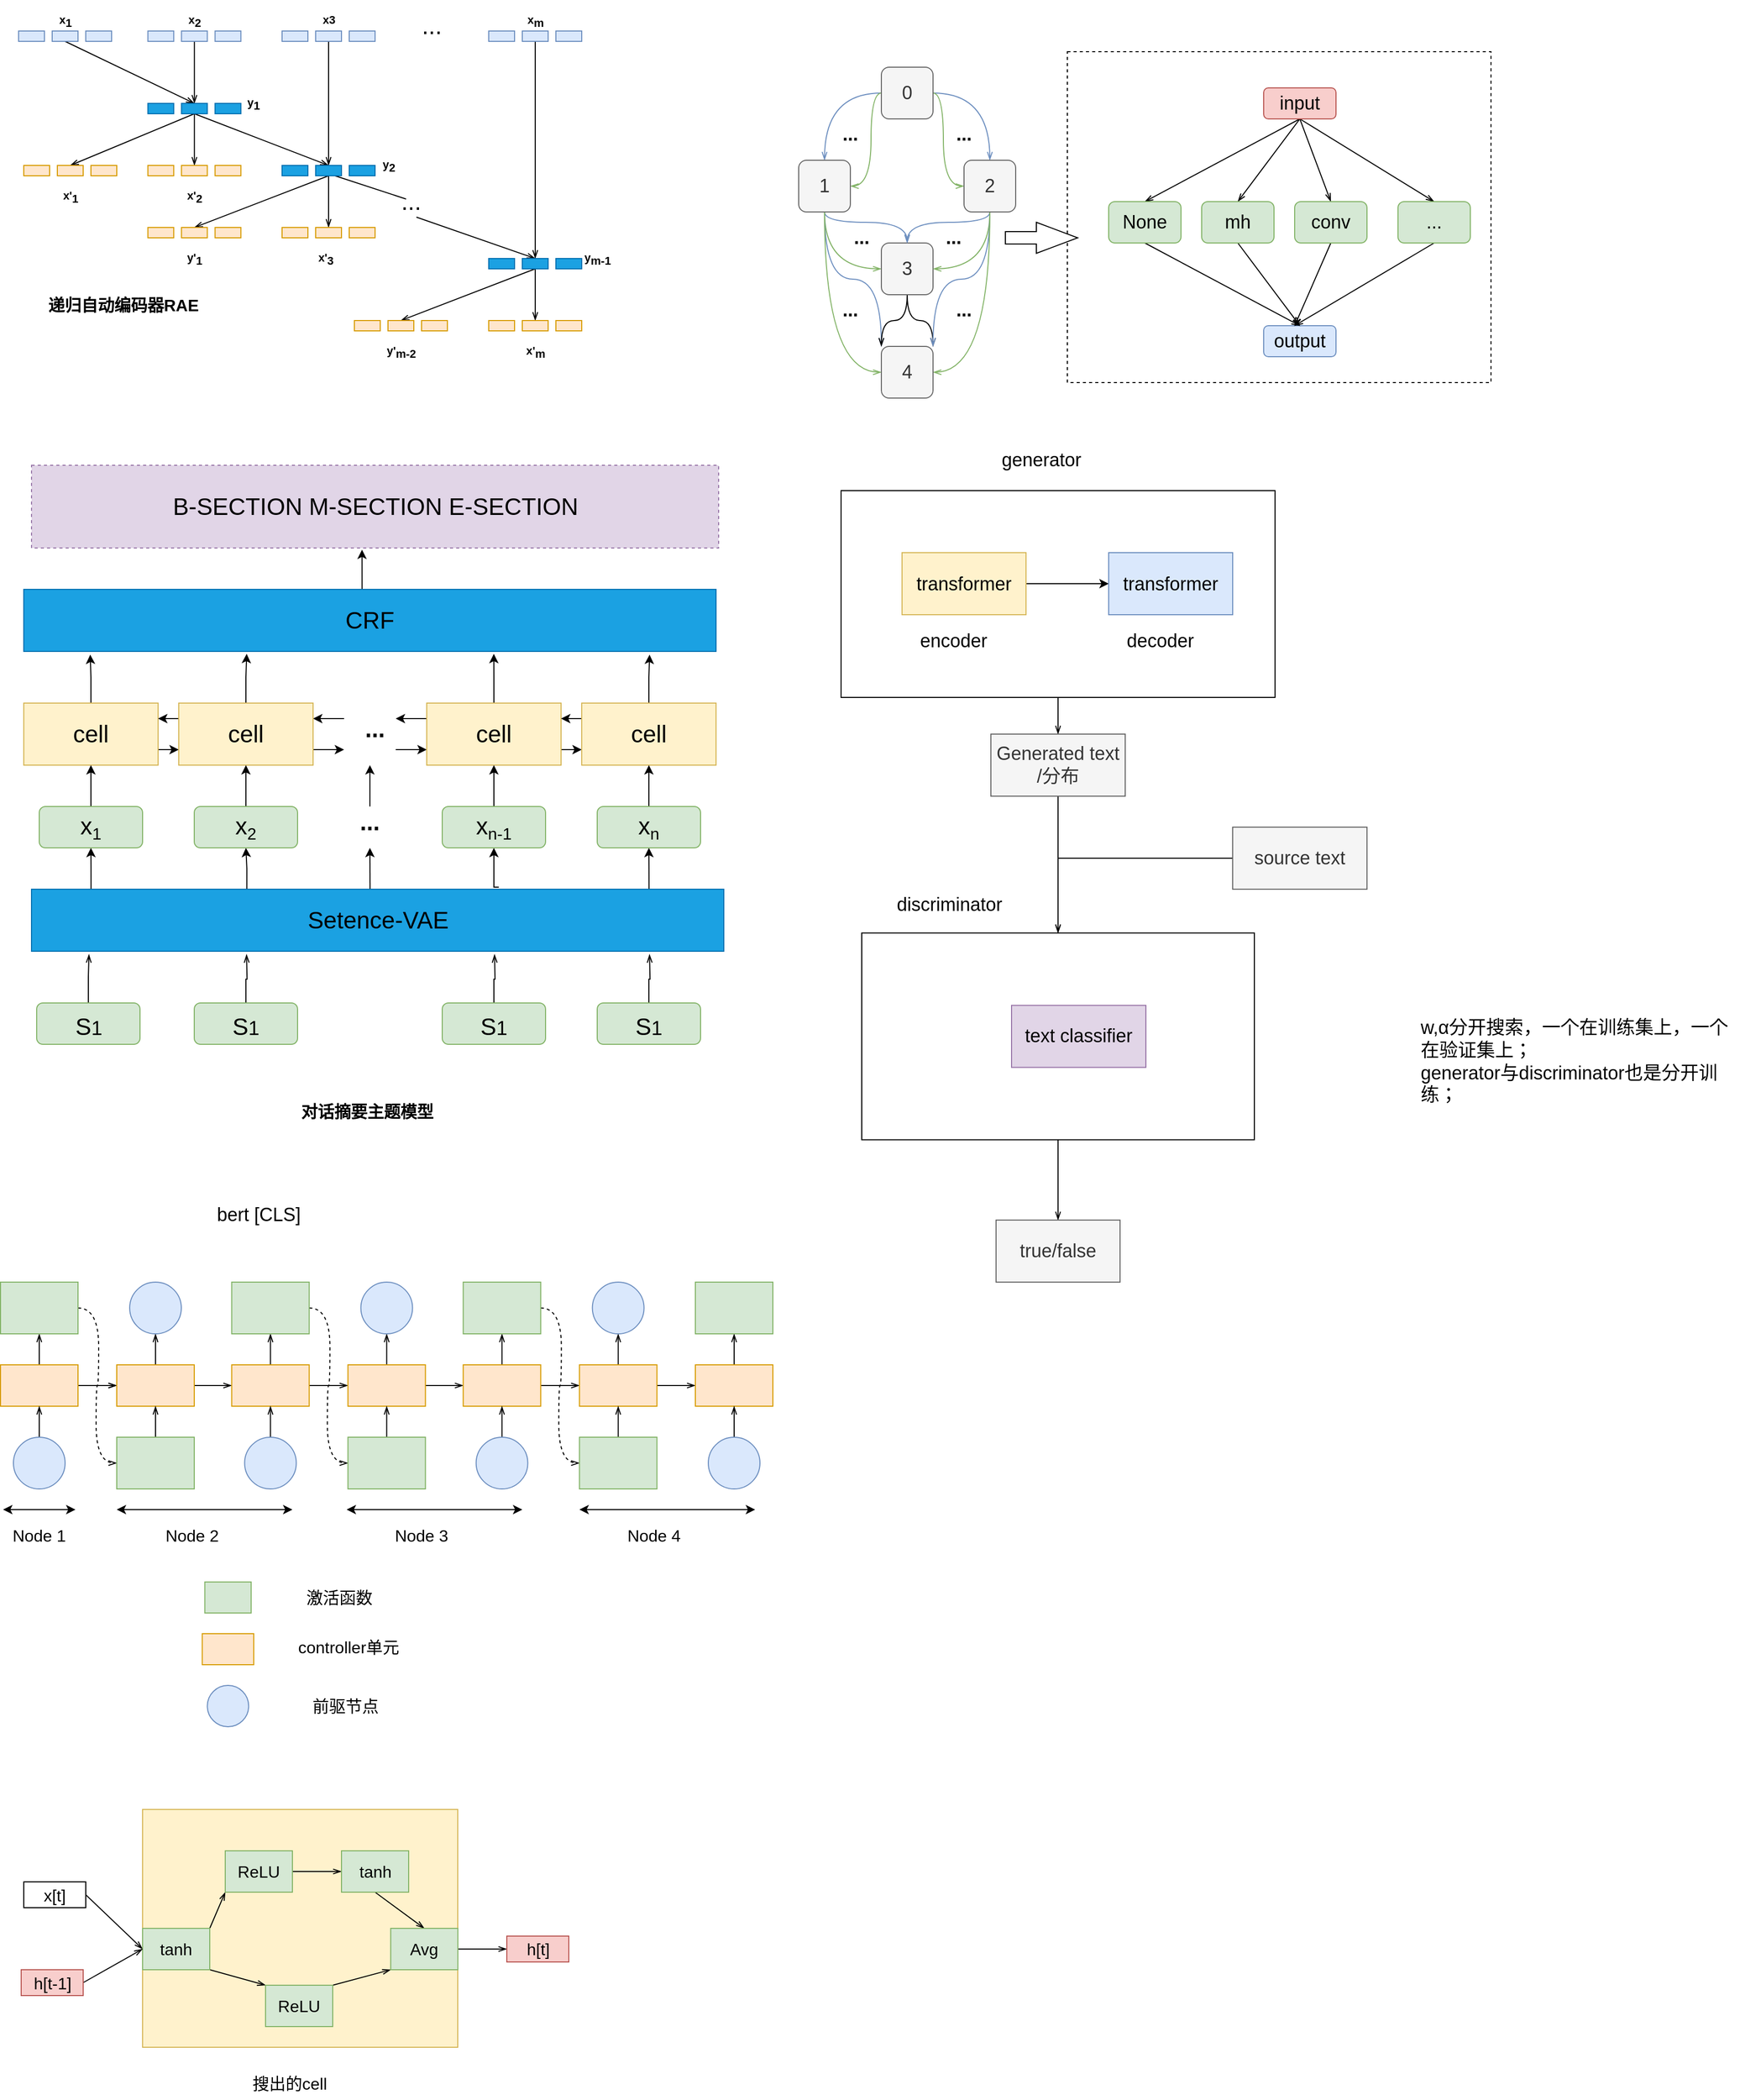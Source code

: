<mxfile version="15.9.1" type="github">
  <diagram id="O8fMXsPhSYHXZ5gVg-el" name="Page-1">
    <mxGraphModel dx="1038" dy="544" grid="1" gridSize="10" guides="1" tooltips="1" connect="1" arrows="1" fold="1" page="1" pageScale="1" pageWidth="827" pageHeight="1169" math="0" shadow="0">
      <root>
        <mxCell id="0" />
        <mxCell id="1" parent="0" />
        <mxCell id="E94o1vfJvXE0FjkTLuiu-321" value="" style="rounded=0;whiteSpace=wrap;html=1;fontSize=16;strokeWidth=1;fillColor=#fff2cc;strokeColor=#d6b656;" parent="1" vertex="1">
          <mxGeometry x="175" y="1820" width="305" height="230" as="geometry" />
        </mxCell>
        <mxCell id="E94o1vfJvXE0FjkTLuiu-6" style="edgeStyle=orthogonalEdgeStyle;rounded=0;orthogonalLoop=1;jettySize=auto;html=1;exitX=1;exitY=0.75;exitDx=0;exitDy=0;entryX=0;entryY=0.75;entryDx=0;entryDy=0;" parent="1" source="E94o1vfJvXE0FjkTLuiu-1" target="E94o1vfJvXE0FjkTLuiu-2" edge="1">
          <mxGeometry relative="1" as="geometry" />
        </mxCell>
        <mxCell id="E94o1vfJvXE0FjkTLuiu-18" style="edgeStyle=orthogonalEdgeStyle;rounded=0;orthogonalLoop=1;jettySize=auto;html=1;exitX=1;exitY=0.25;exitDx=0;exitDy=0;fontSize=23;entryX=1;entryY=0.25;entryDx=0;entryDy=0;" parent="1" target="E94o1vfJvXE0FjkTLuiu-2" edge="1">
          <mxGeometry relative="1" as="geometry">
            <mxPoint x="370" y="765" as="sourcePoint" />
          </mxGeometry>
        </mxCell>
        <mxCell id="E94o1vfJvXE0FjkTLuiu-23" style="edgeStyle=orthogonalEdgeStyle;rounded=0;orthogonalLoop=1;jettySize=auto;html=1;exitX=0.5;exitY=0;exitDx=0;exitDy=0;entryX=0.096;entryY=1.053;entryDx=0;entryDy=0;entryPerimeter=0;fontSize=23;" parent="1" source="E94o1vfJvXE0FjkTLuiu-1" target="E94o1vfJvXE0FjkTLuiu-22" edge="1">
          <mxGeometry relative="1" as="geometry" />
        </mxCell>
        <mxCell id="E94o1vfJvXE0FjkTLuiu-1" value="&lt;font style=&quot;font-size: 23px&quot;&gt;cell&lt;/font&gt;" style="rounded=0;whiteSpace=wrap;html=1;fillColor=#fff2cc;strokeColor=#d6b656;" parent="1" vertex="1">
          <mxGeometry x="60" y="750" width="130" height="60" as="geometry" />
        </mxCell>
        <mxCell id="E94o1vfJvXE0FjkTLuiu-7" style="edgeStyle=orthogonalEdgeStyle;rounded=0;orthogonalLoop=1;jettySize=auto;html=1;exitX=0;exitY=0.25;exitDx=0;exitDy=0;entryX=1;entryY=0.25;entryDx=0;entryDy=0;" parent="1" source="E94o1vfJvXE0FjkTLuiu-2" target="E94o1vfJvXE0FjkTLuiu-1" edge="1">
          <mxGeometry relative="1" as="geometry" />
        </mxCell>
        <mxCell id="E94o1vfJvXE0FjkTLuiu-13" style="edgeStyle=orthogonalEdgeStyle;rounded=0;orthogonalLoop=1;jettySize=auto;html=1;exitX=1;exitY=0.75;exitDx=0;exitDy=0;fontSize=23;" parent="1" source="E94o1vfJvXE0FjkTLuiu-2" edge="1">
          <mxGeometry relative="1" as="geometry">
            <mxPoint x="370" y="795" as="targetPoint" />
          </mxGeometry>
        </mxCell>
        <mxCell id="E94o1vfJvXE0FjkTLuiu-24" style="edgeStyle=orthogonalEdgeStyle;rounded=0;orthogonalLoop=1;jettySize=auto;html=1;exitX=0.5;exitY=0;exitDx=0;exitDy=0;entryX=0.322;entryY=1.04;entryDx=0;entryDy=0;entryPerimeter=0;fontSize=23;" parent="1" source="E94o1vfJvXE0FjkTLuiu-2" target="E94o1vfJvXE0FjkTLuiu-22" edge="1">
          <mxGeometry relative="1" as="geometry" />
        </mxCell>
        <mxCell id="E94o1vfJvXE0FjkTLuiu-2" value="&lt;span style=&quot;font-size: 23px&quot;&gt;cell&lt;/span&gt;" style="rounded=0;whiteSpace=wrap;html=1;fillColor=#fff2cc;strokeColor=#d6b656;" parent="1" vertex="1">
          <mxGeometry x="210" y="750" width="130" height="60" as="geometry" />
        </mxCell>
        <mxCell id="E94o1vfJvXE0FjkTLuiu-15" style="edgeStyle=orthogonalEdgeStyle;rounded=0;orthogonalLoop=1;jettySize=auto;html=1;exitX=1;exitY=0.75;exitDx=0;exitDy=0;entryX=0;entryY=0.75;entryDx=0;entryDy=0;fontSize=23;" parent="1" source="E94o1vfJvXE0FjkTLuiu-8" target="E94o1vfJvXE0FjkTLuiu-11" edge="1">
          <mxGeometry relative="1" as="geometry" />
        </mxCell>
        <mxCell id="E94o1vfJvXE0FjkTLuiu-20" style="edgeStyle=orthogonalEdgeStyle;rounded=0;orthogonalLoop=1;jettySize=auto;html=1;exitX=0;exitY=0.25;exitDx=0;exitDy=0;fontSize=23;" parent="1" source="E94o1vfJvXE0FjkTLuiu-8" edge="1">
          <mxGeometry relative="1" as="geometry">
            <mxPoint x="420" y="765" as="targetPoint" />
          </mxGeometry>
        </mxCell>
        <mxCell id="E94o1vfJvXE0FjkTLuiu-21" style="edgeStyle=orthogonalEdgeStyle;rounded=0;orthogonalLoop=1;jettySize=auto;html=1;exitX=0;exitY=0.75;exitDx=0;exitDy=0;fontSize=23;entryX=0;entryY=0.75;entryDx=0;entryDy=0;" parent="1" target="E94o1vfJvXE0FjkTLuiu-8" edge="1">
          <mxGeometry relative="1" as="geometry">
            <mxPoint x="420" y="795" as="sourcePoint" />
          </mxGeometry>
        </mxCell>
        <mxCell id="E94o1vfJvXE0FjkTLuiu-25" style="edgeStyle=orthogonalEdgeStyle;rounded=0;orthogonalLoop=1;jettySize=auto;html=1;exitX=0.5;exitY=0;exitDx=0;exitDy=0;entryX=0.679;entryY=1.04;entryDx=0;entryDy=0;entryPerimeter=0;fontSize=23;" parent="1" source="E94o1vfJvXE0FjkTLuiu-8" target="E94o1vfJvXE0FjkTLuiu-22" edge="1">
          <mxGeometry relative="1" as="geometry" />
        </mxCell>
        <mxCell id="E94o1vfJvXE0FjkTLuiu-8" value="&lt;span style=&quot;font-size: 23px&quot;&gt;cell&lt;/span&gt;" style="rounded=0;whiteSpace=wrap;html=1;fillColor=#fff2cc;strokeColor=#d6b656;" parent="1" vertex="1">
          <mxGeometry x="450" y="750" width="130" height="60" as="geometry" />
        </mxCell>
        <mxCell id="E94o1vfJvXE0FjkTLuiu-16" style="edgeStyle=orthogonalEdgeStyle;rounded=0;orthogonalLoop=1;jettySize=auto;html=1;exitX=0;exitY=0.25;exitDx=0;exitDy=0;entryX=1;entryY=0.25;entryDx=0;entryDy=0;fontSize=23;" parent="1" source="E94o1vfJvXE0FjkTLuiu-11" target="E94o1vfJvXE0FjkTLuiu-8" edge="1">
          <mxGeometry relative="1" as="geometry" />
        </mxCell>
        <mxCell id="E94o1vfJvXE0FjkTLuiu-26" style="edgeStyle=orthogonalEdgeStyle;rounded=0;orthogonalLoop=1;jettySize=auto;html=1;exitX=0.5;exitY=0;exitDx=0;exitDy=0;entryX=0.904;entryY=1.053;entryDx=0;entryDy=0;entryPerimeter=0;fontSize=23;" parent="1" source="E94o1vfJvXE0FjkTLuiu-11" target="E94o1vfJvXE0FjkTLuiu-22" edge="1">
          <mxGeometry relative="1" as="geometry" />
        </mxCell>
        <mxCell id="E94o1vfJvXE0FjkTLuiu-11" value="&lt;span style=&quot;font-size: 23px&quot;&gt;cell&lt;/span&gt;" style="rounded=0;whiteSpace=wrap;html=1;fillColor=#fff2cc;strokeColor=#d6b656;" parent="1" vertex="1">
          <mxGeometry x="600" y="750" width="130" height="60" as="geometry" />
        </mxCell>
        <mxCell id="E94o1vfJvXE0FjkTLuiu-12" value="&lt;b&gt;&lt;font style=&quot;font-size: 23px&quot;&gt;...&lt;/font&gt;&lt;/b&gt;" style="text;html=1;strokeColor=none;fillColor=none;align=center;verticalAlign=middle;whiteSpace=wrap;rounded=0;" parent="1" vertex="1">
          <mxGeometry x="370" y="760" width="60" height="30" as="geometry" />
        </mxCell>
        <mxCell id="E94o1vfJvXE0FjkTLuiu-41" style="edgeStyle=orthogonalEdgeStyle;rounded=0;orthogonalLoop=1;jettySize=auto;html=1;exitX=0.5;exitY=0;exitDx=0;exitDy=0;entryX=0.481;entryY=1.02;entryDx=0;entryDy=0;entryPerimeter=0;fontSize=23;fontColor=#000000;" parent="1" source="E94o1vfJvXE0FjkTLuiu-22" target="E94o1vfJvXE0FjkTLuiu-40" edge="1">
          <mxGeometry relative="1" as="geometry" />
        </mxCell>
        <mxCell id="E94o1vfJvXE0FjkTLuiu-22" value="&lt;font color=&quot;#000000&quot;&gt;CRF&lt;/font&gt;" style="rounded=0;whiteSpace=wrap;html=1;fontSize=23;fillColor=#1ba1e2;strokeColor=#006EAF;fontColor=#ffffff;" parent="1" vertex="1">
          <mxGeometry x="60" y="640" width="670" height="60" as="geometry" />
        </mxCell>
        <mxCell id="E94o1vfJvXE0FjkTLuiu-32" style="edgeStyle=orthogonalEdgeStyle;rounded=0;orthogonalLoop=1;jettySize=auto;html=1;exitX=0.5;exitY=0;exitDx=0;exitDy=0;entryX=0.5;entryY=1;entryDx=0;entryDy=0;fontSize=23;fontColor=#000000;" parent="1" source="E94o1vfJvXE0FjkTLuiu-28" target="E94o1vfJvXE0FjkTLuiu-1" edge="1">
          <mxGeometry relative="1" as="geometry" />
        </mxCell>
        <mxCell id="E94o1vfJvXE0FjkTLuiu-61" style="edgeStyle=orthogonalEdgeStyle;rounded=0;orthogonalLoop=1;jettySize=auto;html=1;exitX=0.086;exitY=0.033;exitDx=0;exitDy=0;entryX=0.5;entryY=1;entryDx=0;entryDy=0;fontSize=23;fontColor=#000000;exitPerimeter=0;" parent="1" source="E94o1vfJvXE0FjkTLuiu-43" target="E94o1vfJvXE0FjkTLuiu-28" edge="1">
          <mxGeometry relative="1" as="geometry" />
        </mxCell>
        <mxCell id="E94o1vfJvXE0FjkTLuiu-28" value="x&lt;span style=&quot;font-size: 19.167px&quot;&gt;&lt;sub&gt;1&lt;/sub&gt;&lt;/span&gt;" style="rounded=1;whiteSpace=wrap;html=1;fontSize=23;fillColor=#d5e8d4;strokeColor=#82b366;" parent="1" vertex="1">
          <mxGeometry x="75" y="850" width="100" height="40" as="geometry" />
        </mxCell>
        <mxCell id="E94o1vfJvXE0FjkTLuiu-33" style="edgeStyle=orthogonalEdgeStyle;rounded=0;orthogonalLoop=1;jettySize=auto;html=1;exitX=0.5;exitY=0;exitDx=0;exitDy=0;entryX=0.5;entryY=1;entryDx=0;entryDy=0;fontSize=23;fontColor=#000000;" parent="1" source="E94o1vfJvXE0FjkTLuiu-29" target="E94o1vfJvXE0FjkTLuiu-2" edge="1">
          <mxGeometry relative="1" as="geometry" />
        </mxCell>
        <mxCell id="E94o1vfJvXE0FjkTLuiu-62" style="edgeStyle=orthogonalEdgeStyle;rounded=0;orthogonalLoop=1;jettySize=auto;html=1;exitX=0.311;exitY=0.007;exitDx=0;exitDy=0;entryX=0.5;entryY=1;entryDx=0;entryDy=0;fontSize=23;fontColor=#000000;exitPerimeter=0;" parent="1" source="E94o1vfJvXE0FjkTLuiu-43" target="E94o1vfJvXE0FjkTLuiu-29" edge="1">
          <mxGeometry relative="1" as="geometry" />
        </mxCell>
        <mxCell id="E94o1vfJvXE0FjkTLuiu-29" value="x&lt;span style=&quot;font-size: 19.167px&quot;&gt;&lt;sub&gt;2&lt;/sub&gt;&lt;/span&gt;" style="rounded=1;whiteSpace=wrap;html=1;fontSize=23;fillColor=#d5e8d4;strokeColor=#82b366;" parent="1" vertex="1">
          <mxGeometry x="225" y="850" width="100" height="40" as="geometry" />
        </mxCell>
        <mxCell id="E94o1vfJvXE0FjkTLuiu-34" style="edgeStyle=orthogonalEdgeStyle;rounded=0;orthogonalLoop=1;jettySize=auto;html=1;exitX=0.5;exitY=0;exitDx=0;exitDy=0;entryX=0.5;entryY=1;entryDx=0;entryDy=0;fontSize=23;fontColor=#000000;" parent="1" source="E94o1vfJvXE0FjkTLuiu-30" target="E94o1vfJvXE0FjkTLuiu-8" edge="1">
          <mxGeometry relative="1" as="geometry" />
        </mxCell>
        <mxCell id="E94o1vfJvXE0FjkTLuiu-63" style="edgeStyle=orthogonalEdgeStyle;rounded=0;orthogonalLoop=1;jettySize=auto;html=1;exitX=0.675;exitY=-0.033;exitDx=0;exitDy=0;entryX=0.5;entryY=1;entryDx=0;entryDy=0;fontSize=23;fontColor=#000000;exitPerimeter=0;" parent="1" source="E94o1vfJvXE0FjkTLuiu-43" target="E94o1vfJvXE0FjkTLuiu-30" edge="1">
          <mxGeometry relative="1" as="geometry" />
        </mxCell>
        <mxCell id="E94o1vfJvXE0FjkTLuiu-30" value="x&lt;span style=&quot;font-size: 19.167px&quot;&gt;&lt;sub&gt;n-1&lt;/sub&gt;&lt;/span&gt;" style="rounded=1;whiteSpace=wrap;html=1;fontSize=23;fillColor=#d5e8d4;strokeColor=#82b366;" parent="1" vertex="1">
          <mxGeometry x="465" y="850" width="100" height="40" as="geometry" />
        </mxCell>
        <mxCell id="E94o1vfJvXE0FjkTLuiu-36" style="edgeStyle=orthogonalEdgeStyle;rounded=0;orthogonalLoop=1;jettySize=auto;html=1;exitX=0.5;exitY=0;exitDx=0;exitDy=0;entryX=0.5;entryY=1;entryDx=0;entryDy=0;fontSize=23;fontColor=#000000;" parent="1" source="E94o1vfJvXE0FjkTLuiu-31" target="E94o1vfJvXE0FjkTLuiu-11" edge="1">
          <mxGeometry relative="1" as="geometry" />
        </mxCell>
        <mxCell id="E94o1vfJvXE0FjkTLuiu-64" style="edgeStyle=orthogonalEdgeStyle;rounded=0;orthogonalLoop=1;jettySize=auto;html=1;exitX=0.892;exitY=0.02;exitDx=0;exitDy=0;entryX=0.5;entryY=1;entryDx=0;entryDy=0;fontSize=23;fontColor=#000000;exitPerimeter=0;" parent="1" source="E94o1vfJvXE0FjkTLuiu-43" target="E94o1vfJvXE0FjkTLuiu-31" edge="1">
          <mxGeometry relative="1" as="geometry" />
        </mxCell>
        <mxCell id="E94o1vfJvXE0FjkTLuiu-31" value="x&lt;span style=&quot;font-size: 19.167px&quot;&gt;&lt;sub&gt;n&lt;/sub&gt;&lt;/span&gt;" style="rounded=1;whiteSpace=wrap;html=1;fontSize=23;fillColor=#d5e8d4;strokeColor=#82b366;" parent="1" vertex="1">
          <mxGeometry x="615" y="850" width="100" height="40" as="geometry" />
        </mxCell>
        <mxCell id="E94o1vfJvXE0FjkTLuiu-66" style="edgeStyle=orthogonalEdgeStyle;rounded=0;orthogonalLoop=1;jettySize=auto;html=1;exitX=0.489;exitY=-0.007;exitDx=0;exitDy=0;fontSize=23;fontColor=#000000;exitPerimeter=0;" parent="1" source="E94o1vfJvXE0FjkTLuiu-43" edge="1">
          <mxGeometry relative="1" as="geometry">
            <mxPoint x="395" y="890" as="targetPoint" />
          </mxGeometry>
        </mxCell>
        <mxCell id="E94o1vfJvXE0FjkTLuiu-72" style="edgeStyle=orthogonalEdgeStyle;rounded=0;orthogonalLoop=1;jettySize=auto;html=1;exitX=0.5;exitY=0;exitDx=0;exitDy=0;fontSize=23;fontColor=#000000;" parent="1" source="E94o1vfJvXE0FjkTLuiu-39" edge="1">
          <mxGeometry relative="1" as="geometry">
            <mxPoint x="395" y="810" as="targetPoint" />
          </mxGeometry>
        </mxCell>
        <mxCell id="E94o1vfJvXE0FjkTLuiu-39" value="&lt;b&gt;&lt;font style=&quot;font-size: 23px&quot;&gt;...&lt;/font&gt;&lt;/b&gt;" style="text;html=1;strokeColor=none;fillColor=none;align=center;verticalAlign=middle;whiteSpace=wrap;rounded=0;" parent="1" vertex="1">
          <mxGeometry x="365" y="850" width="60" height="30" as="geometry" />
        </mxCell>
        <mxCell id="E94o1vfJvXE0FjkTLuiu-40" value="B-SECTION M-SECTION E-SECTION" style="rounded=0;whiteSpace=wrap;html=1;fontSize=23;dashed=1;fillColor=#e1d5e7;strokeColor=#9673a6;" parent="1" vertex="1">
          <mxGeometry x="67.5" y="520" width="665" height="80" as="geometry" />
        </mxCell>
        <mxCell id="E94o1vfJvXE0FjkTLuiu-43" value="&lt;font color=&quot;#000000&quot;&gt;Setence-VAE&lt;/font&gt;" style="rounded=0;whiteSpace=wrap;html=1;fontSize=23;fillColor=#1ba1e2;strokeColor=#006EAF;fontColor=#ffffff;" parent="1" vertex="1">
          <mxGeometry x="67.5" y="930" width="670" height="60" as="geometry" />
        </mxCell>
        <mxCell id="j7-2GpDk1bKGMOzsj5Nw-148" style="edgeStyle=orthogonalEdgeStyle;rounded=0;orthogonalLoop=1;jettySize=auto;html=1;exitX=0.5;exitY=0;exitDx=0;exitDy=0;entryX=0.083;entryY=1.049;entryDx=0;entryDy=0;entryPerimeter=0;fontSize=18;endArrow=openThin;endFill=0;" parent="1" source="E94o1vfJvXE0FjkTLuiu-44" target="E94o1vfJvXE0FjkTLuiu-43" edge="1">
          <mxGeometry relative="1" as="geometry" />
        </mxCell>
        <mxCell id="E94o1vfJvXE0FjkTLuiu-44" value="&lt;sub&gt;&lt;span style=&quot;font-size: 23px&quot;&gt;S&lt;/span&gt;&lt;span style=&quot;font-size: 19.167px&quot;&gt;1&lt;/span&gt;&lt;/sub&gt;" style="rounded=1;whiteSpace=wrap;html=1;fontSize=23;fillColor=#d5e8d4;strokeColor=#82b366;" parent="1" vertex="1">
          <mxGeometry x="72.5" y="1040" width="100" height="40" as="geometry" />
        </mxCell>
        <mxCell id="E94o1vfJvXE0FjkTLuiu-107" value="" style="rounded=0;whiteSpace=wrap;html=1;fontSize=23;strokeWidth=1;fillColor=#dae8fc;strokeColor=#6c8ebf;" parent="1" vertex="1">
          <mxGeometry x="55" y="100" width="25" height="10" as="geometry" />
        </mxCell>
        <mxCell id="E94o1vfJvXE0FjkTLuiu-146" style="edgeStyle=none;rounded=0;orthogonalLoop=1;jettySize=auto;html=1;exitX=0.5;exitY=1;exitDx=0;exitDy=0;entryX=0.5;entryY=0;entryDx=0;entryDy=0;fontSize=23;fontColor=#000000;strokeWidth=1;endArrow=openThin;endFill=0;" parent="1" source="E94o1vfJvXE0FjkTLuiu-110" target="E94o1vfJvXE0FjkTLuiu-130" edge="1">
          <mxGeometry relative="1" as="geometry" />
        </mxCell>
        <mxCell id="E94o1vfJvXE0FjkTLuiu-110" value="" style="rounded=0;whiteSpace=wrap;html=1;fontSize=23;strokeWidth=1;fillColor=#dae8fc;strokeColor=#6c8ebf;" parent="1" vertex="1">
          <mxGeometry x="87.5" y="100" width="25" height="10" as="geometry" />
        </mxCell>
        <mxCell id="E94o1vfJvXE0FjkTLuiu-113" value="" style="rounded=0;whiteSpace=wrap;html=1;fontSize=23;strokeWidth=1;fillColor=#dae8fc;strokeColor=#6c8ebf;" parent="1" vertex="1">
          <mxGeometry x="120" y="100" width="25" height="10" as="geometry" />
        </mxCell>
        <mxCell id="E94o1vfJvXE0FjkTLuiu-120" value="" style="rounded=0;whiteSpace=wrap;html=1;fontSize=23;strokeWidth=1;fillColor=#dae8fc;strokeColor=#6c8ebf;" parent="1" vertex="1">
          <mxGeometry x="180.15" y="100" width="25" height="10" as="geometry" />
        </mxCell>
        <mxCell id="E94o1vfJvXE0FjkTLuiu-145" style="edgeStyle=none;rounded=0;orthogonalLoop=1;jettySize=auto;html=1;exitX=0.5;exitY=1;exitDx=0;exitDy=0;entryX=0.5;entryY=0;entryDx=0;entryDy=0;fontSize=23;fontColor=#000000;endArrow=openThin;endFill=0;" parent="1" source="E94o1vfJvXE0FjkTLuiu-121" target="E94o1vfJvXE0FjkTLuiu-130" edge="1">
          <mxGeometry relative="1" as="geometry" />
        </mxCell>
        <mxCell id="E94o1vfJvXE0FjkTLuiu-121" value="" style="rounded=0;whiteSpace=wrap;html=1;fontSize=23;strokeWidth=1;fillColor=#dae8fc;strokeColor=#6c8ebf;" parent="1" vertex="1">
          <mxGeometry x="212.65" y="100" width="25" height="10" as="geometry" />
        </mxCell>
        <mxCell id="E94o1vfJvXE0FjkTLuiu-122" value="" style="rounded=0;whiteSpace=wrap;html=1;fontSize=23;strokeWidth=1;fillColor=#dae8fc;strokeColor=#6c8ebf;" parent="1" vertex="1">
          <mxGeometry x="245.15" y="100" width="25" height="10" as="geometry" />
        </mxCell>
        <mxCell id="E94o1vfJvXE0FjkTLuiu-123" value="" style="rounded=0;whiteSpace=wrap;html=1;fontSize=23;strokeWidth=1;fillColor=#dae8fc;strokeColor=#6c8ebf;" parent="1" vertex="1">
          <mxGeometry x="310" y="100" width="25" height="10" as="geometry" />
        </mxCell>
        <mxCell id="E94o1vfJvXE0FjkTLuiu-160" style="edgeStyle=none;rounded=0;orthogonalLoop=1;jettySize=auto;html=1;exitX=0.5;exitY=1;exitDx=0;exitDy=0;fontSize=23;fontColor=#000000;endArrow=openThin;endFill=0;strokeWidth=1;" parent="1" source="E94o1vfJvXE0FjkTLuiu-124" edge="1">
          <mxGeometry relative="1" as="geometry">
            <mxPoint x="355" y="230" as="targetPoint" />
          </mxGeometry>
        </mxCell>
        <mxCell id="E94o1vfJvXE0FjkTLuiu-124" value="" style="rounded=0;whiteSpace=wrap;html=1;fontSize=23;strokeWidth=1;fillColor=#dae8fc;strokeColor=#6c8ebf;" parent="1" vertex="1">
          <mxGeometry x="342.5" y="100" width="25" height="10" as="geometry" />
        </mxCell>
        <mxCell id="E94o1vfJvXE0FjkTLuiu-125" value="" style="rounded=0;whiteSpace=wrap;html=1;fontSize=23;strokeWidth=1;fillColor=#dae8fc;strokeColor=#6c8ebf;" parent="1" vertex="1">
          <mxGeometry x="375" y="100" width="25" height="10" as="geometry" />
        </mxCell>
        <mxCell id="E94o1vfJvXE0FjkTLuiu-126" value="" style="rounded=0;whiteSpace=wrap;html=1;fontSize=23;strokeWidth=1;fillColor=#dae8fc;strokeColor=#6c8ebf;" parent="1" vertex="1">
          <mxGeometry x="510" y="100" width="25" height="10" as="geometry" />
        </mxCell>
        <mxCell id="E94o1vfJvXE0FjkTLuiu-191" style="edgeStyle=none;rounded=0;orthogonalLoop=1;jettySize=auto;html=1;exitX=0.5;exitY=1;exitDx=0;exitDy=0;entryX=0.5;entryY=0;entryDx=0;entryDy=0;fontSize=23;fontColor=#000000;endArrow=openThin;endFill=0;strokeWidth=1;" parent="1" source="E94o1vfJvXE0FjkTLuiu-127" target="E94o1vfJvXE0FjkTLuiu-189" edge="1">
          <mxGeometry relative="1" as="geometry" />
        </mxCell>
        <mxCell id="E94o1vfJvXE0FjkTLuiu-127" value="" style="rounded=0;whiteSpace=wrap;html=1;fontSize=23;strokeWidth=1;fillColor=#dae8fc;strokeColor=#6c8ebf;" parent="1" vertex="1">
          <mxGeometry x="542.5" y="100" width="25" height="10" as="geometry" />
        </mxCell>
        <mxCell id="E94o1vfJvXE0FjkTLuiu-128" value="" style="rounded=0;whiteSpace=wrap;html=1;fontSize=23;strokeWidth=1;fillColor=#dae8fc;strokeColor=#6c8ebf;" parent="1" vertex="1">
          <mxGeometry x="575" y="100" width="25" height="10" as="geometry" />
        </mxCell>
        <mxCell id="E94o1vfJvXE0FjkTLuiu-129" value="" style="rounded=0;whiteSpace=wrap;html=1;fontSize=23;fontColor=#ffffff;strokeWidth=1;fillColor=#1ba1e2;strokeColor=#006EAF;" parent="1" vertex="1">
          <mxGeometry x="180.15" y="170" width="25" height="10" as="geometry" />
        </mxCell>
        <mxCell id="E94o1vfJvXE0FjkTLuiu-147" style="edgeStyle=none;rounded=0;orthogonalLoop=1;jettySize=auto;html=1;exitX=0.5;exitY=1;exitDx=0;exitDy=0;entryX=0.5;entryY=0;entryDx=0;entryDy=0;fontSize=23;fontColor=#000000;endArrow=openThin;endFill=0;" parent="1" source="E94o1vfJvXE0FjkTLuiu-130" target="E94o1vfJvXE0FjkTLuiu-139" edge="1">
          <mxGeometry relative="1" as="geometry" />
        </mxCell>
        <mxCell id="E94o1vfJvXE0FjkTLuiu-149" style="edgeStyle=none;rounded=0;orthogonalLoop=1;jettySize=auto;html=1;exitX=0.5;exitY=1;exitDx=0;exitDy=0;entryX=0.5;entryY=0;entryDx=0;entryDy=0;fontSize=23;fontColor=#000000;endArrow=openThin;endFill=0;" parent="1" source="E94o1vfJvXE0FjkTLuiu-130" target="E94o1vfJvXE0FjkTLuiu-142" edge="1">
          <mxGeometry relative="1" as="geometry" />
        </mxCell>
        <mxCell id="E94o1vfJvXE0FjkTLuiu-159" style="edgeStyle=none;rounded=0;orthogonalLoop=1;jettySize=auto;html=1;exitX=0.5;exitY=1;exitDx=0;exitDy=0;entryX=0.5;entryY=0;entryDx=0;entryDy=0;fontSize=23;fontColor=#000000;endArrow=openThin;endFill=0;strokeWidth=1;" parent="1" source="E94o1vfJvXE0FjkTLuiu-130" target="E94o1vfJvXE0FjkTLuiu-151" edge="1">
          <mxGeometry relative="1" as="geometry" />
        </mxCell>
        <mxCell id="E94o1vfJvXE0FjkTLuiu-130" value="" style="rounded=0;whiteSpace=wrap;html=1;fontSize=23;fontColor=#ffffff;strokeWidth=1;fillColor=#1ba1e2;strokeColor=#006EAF;" parent="1" vertex="1">
          <mxGeometry x="212.65" y="170" width="25" height="10" as="geometry" />
        </mxCell>
        <mxCell id="E94o1vfJvXE0FjkTLuiu-131" value="" style="rounded=0;whiteSpace=wrap;html=1;fontSize=23;fontColor=#ffffff;strokeWidth=1;fillColor=#1ba1e2;strokeColor=#006EAF;" parent="1" vertex="1">
          <mxGeometry x="245.15" y="170" width="25" height="10" as="geometry" />
        </mxCell>
        <mxCell id="E94o1vfJvXE0FjkTLuiu-138" value="" style="rounded=0;whiteSpace=wrap;html=1;fontSize=23;strokeWidth=1;fillColor=#ffe6cc;strokeColor=#d79b00;" parent="1" vertex="1">
          <mxGeometry x="60" y="230" width="25" height="10" as="geometry" />
        </mxCell>
        <mxCell id="E94o1vfJvXE0FjkTLuiu-139" value="" style="rounded=0;whiteSpace=wrap;html=1;fontSize=23;strokeWidth=1;fillColor=#ffe6cc;strokeColor=#d79b00;" parent="1" vertex="1">
          <mxGeometry x="92.5" y="230" width="25" height="10" as="geometry" />
        </mxCell>
        <mxCell id="E94o1vfJvXE0FjkTLuiu-140" value="" style="rounded=0;whiteSpace=wrap;html=1;fontSize=23;strokeWidth=1;fillColor=#ffe6cc;strokeColor=#d79b00;" parent="1" vertex="1">
          <mxGeometry x="125" y="230" width="25" height="10" as="geometry" />
        </mxCell>
        <mxCell id="E94o1vfJvXE0FjkTLuiu-141" value="" style="rounded=0;whiteSpace=wrap;html=1;fontSize=23;strokeWidth=1;fillColor=#ffe6cc;strokeColor=#d79b00;" parent="1" vertex="1">
          <mxGeometry x="180.15" y="230" width="25" height="10" as="geometry" />
        </mxCell>
        <mxCell id="E94o1vfJvXE0FjkTLuiu-142" value="" style="rounded=0;whiteSpace=wrap;html=1;fontSize=23;strokeWidth=1;fillColor=#ffe6cc;strokeColor=#d79b00;" parent="1" vertex="1">
          <mxGeometry x="212.65" y="230" width="25" height="10" as="geometry" />
        </mxCell>
        <mxCell id="E94o1vfJvXE0FjkTLuiu-143" value="" style="rounded=0;whiteSpace=wrap;html=1;fontSize=23;strokeWidth=1;fillColor=#ffe6cc;strokeColor=#d79b00;" parent="1" vertex="1">
          <mxGeometry x="245.15" y="230" width="25" height="10" as="geometry" />
        </mxCell>
        <mxCell id="E94o1vfJvXE0FjkTLuiu-150" value="" style="rounded=0;whiteSpace=wrap;html=1;fontSize=23;fontColor=#ffffff;strokeWidth=1;fillColor=#1ba1e2;strokeColor=#006EAF;" parent="1" vertex="1">
          <mxGeometry x="310" y="230" width="25" height="10" as="geometry" />
        </mxCell>
        <mxCell id="E94o1vfJvXE0FjkTLuiu-161" style="edgeStyle=none;rounded=0;orthogonalLoop=1;jettySize=auto;html=1;exitX=0.5;exitY=1;exitDx=0;exitDy=0;entryX=0.5;entryY=0;entryDx=0;entryDy=0;fontSize=23;fontColor=#000000;endArrow=openThin;endFill=0;strokeWidth=1;" parent="1" source="E94o1vfJvXE0FjkTLuiu-151" target="E94o1vfJvXE0FjkTLuiu-157" edge="1">
          <mxGeometry relative="1" as="geometry" />
        </mxCell>
        <mxCell id="E94o1vfJvXE0FjkTLuiu-162" style="edgeStyle=none;rounded=0;orthogonalLoop=1;jettySize=auto;html=1;exitX=0.5;exitY=1;exitDx=0;exitDy=0;entryX=0.5;entryY=0;entryDx=0;entryDy=0;fontSize=23;fontColor=#000000;endArrow=openThin;endFill=0;strokeWidth=1;" parent="1" source="E94o1vfJvXE0FjkTLuiu-151" target="E94o1vfJvXE0FjkTLuiu-154" edge="1">
          <mxGeometry relative="1" as="geometry" />
        </mxCell>
        <mxCell id="E94o1vfJvXE0FjkTLuiu-186" style="edgeStyle=none;rounded=0;orthogonalLoop=1;jettySize=auto;html=1;exitX=0.75;exitY=1;exitDx=0;exitDy=0;fontSize=23;fontColor=#000000;endArrow=none;endFill=0;strokeWidth=1;entryX=0;entryY=0.25;entryDx=0;entryDy=0;" parent="1" source="E94o1vfJvXE0FjkTLuiu-151" target="E94o1vfJvXE0FjkTLuiu-180" edge="1">
          <mxGeometry relative="1" as="geometry">
            <mxPoint x="420" y="260" as="targetPoint" />
          </mxGeometry>
        </mxCell>
        <mxCell id="E94o1vfJvXE0FjkTLuiu-151" value="" style="rounded=0;whiteSpace=wrap;html=1;fontSize=23;fontColor=#ffffff;strokeWidth=1;fillColor=#1ba1e2;strokeColor=#006EAF;" parent="1" vertex="1">
          <mxGeometry x="342.5" y="230" width="25" height="10" as="geometry" />
        </mxCell>
        <mxCell id="E94o1vfJvXE0FjkTLuiu-152" value="" style="rounded=0;whiteSpace=wrap;html=1;fontSize=23;fontColor=#ffffff;strokeWidth=1;fillColor=#1ba1e2;strokeColor=#006EAF;" parent="1" vertex="1">
          <mxGeometry x="375" y="230" width="25" height="10" as="geometry" />
        </mxCell>
        <mxCell id="E94o1vfJvXE0FjkTLuiu-153" value="" style="rounded=0;whiteSpace=wrap;html=1;fontSize=23;strokeWidth=1;fillColor=#ffe6cc;strokeColor=#d79b00;" parent="1" vertex="1">
          <mxGeometry x="310" y="290" width="25" height="10" as="geometry" />
        </mxCell>
        <mxCell id="E94o1vfJvXE0FjkTLuiu-154" value="" style="rounded=0;whiteSpace=wrap;html=1;fontSize=23;strokeWidth=1;fillColor=#ffe6cc;strokeColor=#d79b00;" parent="1" vertex="1">
          <mxGeometry x="342.5" y="290" width="25" height="10" as="geometry" />
        </mxCell>
        <mxCell id="E94o1vfJvXE0FjkTLuiu-155" value="" style="rounded=0;whiteSpace=wrap;html=1;fontSize=23;strokeWidth=1;fillColor=#ffe6cc;strokeColor=#d79b00;" parent="1" vertex="1">
          <mxGeometry x="375" y="290" width="25" height="10" as="geometry" />
        </mxCell>
        <mxCell id="E94o1vfJvXE0FjkTLuiu-156" value="" style="rounded=0;whiteSpace=wrap;html=1;fontSize=23;strokeWidth=1;fillColor=#ffe6cc;strokeColor=#d79b00;" parent="1" vertex="1">
          <mxGeometry x="180.15" y="290" width="25" height="10" as="geometry" />
        </mxCell>
        <mxCell id="E94o1vfJvXE0FjkTLuiu-157" value="" style="rounded=0;whiteSpace=wrap;html=1;fontSize=23;strokeWidth=1;fillColor=#ffe6cc;strokeColor=#d79b00;" parent="1" vertex="1">
          <mxGeometry x="212.65" y="290" width="25" height="10" as="geometry" />
        </mxCell>
        <mxCell id="E94o1vfJvXE0FjkTLuiu-158" value="" style="rounded=0;whiteSpace=wrap;html=1;fontSize=23;strokeWidth=1;fillColor=#ffe6cc;strokeColor=#d79b00;" parent="1" vertex="1">
          <mxGeometry x="245.15" y="290" width="25" height="10" as="geometry" />
        </mxCell>
        <mxCell id="E94o1vfJvXE0FjkTLuiu-180" value="..." style="text;html=1;strokeColor=none;fillColor=none;align=center;verticalAlign=middle;whiteSpace=wrap;rounded=0;fontSize=23;fontColor=#000000;" parent="1" vertex="1">
          <mxGeometry x="430" y="260" width="10" height="10" as="geometry" />
        </mxCell>
        <mxCell id="E94o1vfJvXE0FjkTLuiu-181" value="..." style="text;html=1;strokeColor=none;fillColor=none;align=center;verticalAlign=middle;whiteSpace=wrap;rounded=0;fontSize=23;fontColor=#000000;" parent="1" vertex="1">
          <mxGeometry x="450" y="90" width="10" height="10" as="geometry" />
        </mxCell>
        <mxCell id="E94o1vfJvXE0FjkTLuiu-187" value="" style="endArrow=openThin;html=1;rounded=0;fontSize=23;fontColor=#000000;strokeWidth=1;entryX=0.5;entryY=0;entryDx=0;entryDy=0;endFill=0;" parent="1" target="E94o1vfJvXE0FjkTLuiu-189" edge="1">
          <mxGeometry width="50" height="50" relative="1" as="geometry">
            <mxPoint x="440" y="280" as="sourcePoint" />
            <mxPoint x="500" y="300" as="targetPoint" />
            <Array as="points" />
          </mxGeometry>
        </mxCell>
        <mxCell id="E94o1vfJvXE0FjkTLuiu-188" value="" style="rounded=0;whiteSpace=wrap;html=1;fontSize=23;fontColor=#ffffff;strokeWidth=1;fillColor=#1ba1e2;strokeColor=#006EAF;" parent="1" vertex="1">
          <mxGeometry x="510" y="320" width="25" height="10" as="geometry" />
        </mxCell>
        <mxCell id="E94o1vfJvXE0FjkTLuiu-198" style="edgeStyle=none;rounded=0;orthogonalLoop=1;jettySize=auto;html=1;exitX=0.5;exitY=1;exitDx=0;exitDy=0;entryX=0.5;entryY=0;entryDx=0;entryDy=0;fontSize=23;fontColor=#000000;endArrow=openThin;endFill=0;strokeWidth=1;" parent="1" source="E94o1vfJvXE0FjkTLuiu-189" target="E94o1vfJvXE0FjkTLuiu-196" edge="1">
          <mxGeometry relative="1" as="geometry" />
        </mxCell>
        <mxCell id="E94o1vfJvXE0FjkTLuiu-199" style="edgeStyle=none;rounded=0;orthogonalLoop=1;jettySize=auto;html=1;exitX=0.5;exitY=1;exitDx=0;exitDy=0;entryX=0.5;entryY=0;entryDx=0;entryDy=0;fontSize=23;fontColor=#000000;endArrow=openThin;endFill=0;strokeWidth=1;" parent="1" source="E94o1vfJvXE0FjkTLuiu-189" target="E94o1vfJvXE0FjkTLuiu-193" edge="1">
          <mxGeometry relative="1" as="geometry" />
        </mxCell>
        <mxCell id="E94o1vfJvXE0FjkTLuiu-189" value="" style="rounded=0;whiteSpace=wrap;html=1;fontSize=23;fontColor=#ffffff;strokeWidth=1;fillColor=#1ba1e2;strokeColor=#006EAF;" parent="1" vertex="1">
          <mxGeometry x="542.5" y="320" width="25" height="10" as="geometry" />
        </mxCell>
        <mxCell id="E94o1vfJvXE0FjkTLuiu-190" value="" style="rounded=0;whiteSpace=wrap;html=1;fontSize=23;fontColor=#ffffff;strokeWidth=1;fillColor=#1ba1e2;strokeColor=#006EAF;" parent="1" vertex="1">
          <mxGeometry x="575" y="320" width="25" height="10" as="geometry" />
        </mxCell>
        <mxCell id="E94o1vfJvXE0FjkTLuiu-192" value="" style="rounded=0;whiteSpace=wrap;html=1;fontSize=23;strokeWidth=1;fillColor=#ffe6cc;strokeColor=#d79b00;" parent="1" vertex="1">
          <mxGeometry x="510" y="380" width="25" height="10" as="geometry" />
        </mxCell>
        <mxCell id="E94o1vfJvXE0FjkTLuiu-193" value="" style="rounded=0;whiteSpace=wrap;html=1;fontSize=23;strokeWidth=1;fillColor=#ffe6cc;strokeColor=#d79b00;" parent="1" vertex="1">
          <mxGeometry x="542.5" y="380" width="25" height="10" as="geometry" />
        </mxCell>
        <mxCell id="E94o1vfJvXE0FjkTLuiu-194" value="" style="rounded=0;whiteSpace=wrap;html=1;fontSize=23;strokeWidth=1;fillColor=#ffe6cc;strokeColor=#d79b00;" parent="1" vertex="1">
          <mxGeometry x="575" y="380" width="25" height="10" as="geometry" />
        </mxCell>
        <mxCell id="E94o1vfJvXE0FjkTLuiu-195" value="" style="rounded=0;whiteSpace=wrap;html=1;fontSize=23;strokeWidth=1;fillColor=#ffe6cc;strokeColor=#d79b00;" parent="1" vertex="1">
          <mxGeometry x="380" y="380" width="25" height="10" as="geometry" />
        </mxCell>
        <mxCell id="E94o1vfJvXE0FjkTLuiu-196" value="" style="rounded=0;whiteSpace=wrap;html=1;fontSize=23;strokeWidth=1;fillColor=#ffe6cc;strokeColor=#d79b00;" parent="1" vertex="1">
          <mxGeometry x="412.5" y="380" width="25" height="10" as="geometry" />
        </mxCell>
        <mxCell id="E94o1vfJvXE0FjkTLuiu-197" value="" style="rounded=0;whiteSpace=wrap;html=1;fontSize=23;strokeWidth=1;fillColor=#ffe6cc;strokeColor=#d79b00;" parent="1" vertex="1">
          <mxGeometry x="445" y="380" width="25" height="10" as="geometry" />
        </mxCell>
        <mxCell id="E94o1vfJvXE0FjkTLuiu-200" value="&lt;font style=&quot;font-size: 11px&quot;&gt;&lt;b&gt;x&lt;sub style=&quot;font-size: 11px&quot;&gt;1&lt;/sub&gt;&lt;/b&gt;&lt;/font&gt;" style="text;html=1;strokeColor=none;fillColor=none;align=center;verticalAlign=middle;whiteSpace=wrap;rounded=0;fontSize=23;fontColor=#000000;" parent="1" vertex="1">
          <mxGeometry x="72.5" y="70" width="55" height="30" as="geometry" />
        </mxCell>
        <mxCell id="E94o1vfJvXE0FjkTLuiu-201" value="&lt;font style=&quot;font-size: 11px&quot;&gt;&lt;b&gt;x&lt;sub style=&quot;font-size: 11px&quot;&gt;2&lt;/sub&gt;&lt;/b&gt;&lt;/font&gt;" style="text;html=1;strokeColor=none;fillColor=none;align=center;verticalAlign=middle;whiteSpace=wrap;rounded=0;fontSize=23;fontColor=#000000;" parent="1" vertex="1">
          <mxGeometry x="197.65" y="70" width="55" height="30" as="geometry" />
        </mxCell>
        <mxCell id="E94o1vfJvXE0FjkTLuiu-202" value="&lt;font style=&quot;font-size: 11px&quot;&gt;&lt;b&gt;x3&lt;/b&gt;&lt;/font&gt;" style="text;html=1;strokeColor=none;fillColor=none;align=center;verticalAlign=middle;whiteSpace=wrap;rounded=0;fontSize=23;fontColor=#000000;" parent="1" vertex="1">
          <mxGeometry x="327.5" y="70" width="55" height="30" as="geometry" />
        </mxCell>
        <mxCell id="E94o1vfJvXE0FjkTLuiu-203" value="&lt;font style=&quot;font-size: 11px&quot;&gt;&lt;b&gt;x&lt;sub style=&quot;font-size: 11px&quot;&gt;m&lt;/sub&gt;&lt;/b&gt;&lt;/font&gt;" style="text;html=1;strokeColor=none;fillColor=none;align=center;verticalAlign=middle;whiteSpace=wrap;rounded=0;fontSize=23;fontColor=#000000;" parent="1" vertex="1">
          <mxGeometry x="527.5" y="70" width="55" height="30" as="geometry" />
        </mxCell>
        <mxCell id="E94o1vfJvXE0FjkTLuiu-204" value="&lt;font style=&quot;font-size: 11px&quot;&gt;&lt;b&gt;y&lt;sub style=&quot;font-size: 11px&quot;&gt;1&lt;/sub&gt;&lt;/b&gt;&lt;/font&gt;" style="text;html=1;strokeColor=none;fillColor=none;align=center;verticalAlign=middle;whiteSpace=wrap;rounded=0;fontSize=23;fontColor=#000000;" parent="1" vertex="1">
          <mxGeometry x="255" y="150" width="55" height="30" as="geometry" />
        </mxCell>
        <mxCell id="E94o1vfJvXE0FjkTLuiu-205" value="&lt;font style=&quot;font-size: 11px&quot;&gt;&lt;b&gt;y&lt;sub style=&quot;font-size: 11px&quot;&gt;2&lt;/sub&gt;&lt;/b&gt;&lt;/font&gt;" style="text;html=1;strokeColor=none;fillColor=none;align=center;verticalAlign=middle;whiteSpace=wrap;rounded=0;fontSize=23;fontColor=#000000;" parent="1" vertex="1">
          <mxGeometry x="386" y="210" width="55" height="30" as="geometry" />
        </mxCell>
        <mxCell id="E94o1vfJvXE0FjkTLuiu-206" value="&lt;font style=&quot;font-size: 11px&quot;&gt;&lt;b&gt;y&lt;sub style=&quot;font-size: 11px&quot;&gt;m-1&lt;/sub&gt;&lt;/b&gt;&lt;/font&gt;" style="text;html=1;strokeColor=none;fillColor=none;align=center;verticalAlign=middle;whiteSpace=wrap;rounded=0;fontSize=23;fontColor=#000000;" parent="1" vertex="1">
          <mxGeometry x="587.65" y="300" width="55" height="30" as="geometry" />
        </mxCell>
        <mxCell id="E94o1vfJvXE0FjkTLuiu-209" value="&lt;font style=&quot;font-size: 11px&quot;&gt;&lt;b&gt;x&#39;&lt;sub style=&quot;font-size: 11px&quot;&gt;1&lt;/sub&gt;&lt;/b&gt;&lt;/font&gt;" style="text;html=1;strokeColor=none;fillColor=none;align=center;verticalAlign=middle;whiteSpace=wrap;rounded=0;fontSize=23;fontColor=#000000;" parent="1" vertex="1">
          <mxGeometry x="77.5" y="240" width="55" height="30" as="geometry" />
        </mxCell>
        <mxCell id="E94o1vfJvXE0FjkTLuiu-210" value="&lt;font style=&quot;font-size: 11px&quot;&gt;&lt;b&gt;x&#39;&lt;sub style=&quot;font-size: 11px&quot;&gt;2&lt;/sub&gt;&lt;/b&gt;&lt;/font&gt;" style="text;html=1;strokeColor=none;fillColor=none;align=center;verticalAlign=middle;whiteSpace=wrap;rounded=0;fontSize=23;fontColor=#000000;" parent="1" vertex="1">
          <mxGeometry x="197.66" y="240" width="55" height="30" as="geometry" />
        </mxCell>
        <mxCell id="E94o1vfJvXE0FjkTLuiu-211" value="&lt;font style=&quot;font-size: 11px&quot;&gt;&lt;b&gt;y&#39;&lt;sub style=&quot;font-size: 11px&quot;&gt;1&lt;/sub&gt;&lt;/b&gt;&lt;/font&gt;" style="text;html=1;strokeColor=none;fillColor=none;align=center;verticalAlign=middle;whiteSpace=wrap;rounded=0;fontSize=23;fontColor=#000000;" parent="1" vertex="1">
          <mxGeometry x="197.65" y="300" width="55" height="30" as="geometry" />
        </mxCell>
        <mxCell id="E94o1vfJvXE0FjkTLuiu-212" value="&lt;font style=&quot;font-size: 11px&quot;&gt;&lt;b&gt;x&#39;&lt;sub style=&quot;font-size: 11px&quot;&gt;3&lt;/sub&gt;&lt;/b&gt;&lt;/font&gt;" style="text;html=1;strokeColor=none;fillColor=none;align=center;verticalAlign=middle;whiteSpace=wrap;rounded=0;fontSize=23;fontColor=#000000;" parent="1" vertex="1">
          <mxGeometry x="325" y="300" width="55" height="30" as="geometry" />
        </mxCell>
        <mxCell id="E94o1vfJvXE0FjkTLuiu-213" value="&lt;font style=&quot;font-size: 11px&quot;&gt;&lt;b&gt;y&#39;&lt;sub style=&quot;font-size: 11px&quot;&gt;m-2&lt;/sub&gt;&lt;/b&gt;&lt;/font&gt;" style="text;html=1;strokeColor=none;fillColor=none;align=center;verticalAlign=middle;whiteSpace=wrap;rounded=0;fontSize=23;fontColor=#000000;" parent="1" vertex="1">
          <mxGeometry x="397.5" y="390" width="55" height="30" as="geometry" />
        </mxCell>
        <mxCell id="E94o1vfJvXE0FjkTLuiu-214" value="&lt;font style=&quot;font-size: 11px&quot;&gt;&lt;b&gt;x&#39;&lt;sub style=&quot;font-size: 11px&quot;&gt;m&lt;/sub&gt;&lt;/b&gt;&lt;/font&gt;" style="text;html=1;strokeColor=none;fillColor=none;align=center;verticalAlign=middle;whiteSpace=wrap;rounded=0;fontSize=23;fontColor=#000000;" parent="1" vertex="1">
          <mxGeometry x="527.5" y="390" width="55" height="30" as="geometry" />
        </mxCell>
        <mxCell id="E94o1vfJvXE0FjkTLuiu-217" value="&lt;font style=&quot;font-size: 16px&quot;&gt;&lt;b&gt;递归自动编码器RAE&lt;/b&gt;&lt;/font&gt;" style="text;html=1;strokeColor=none;fillColor=none;align=center;verticalAlign=middle;whiteSpace=wrap;rounded=0;fontSize=11;fontColor=#000000;" parent="1" vertex="1">
          <mxGeometry x="58.0" y="330" width="197" height="70" as="geometry" />
        </mxCell>
        <mxCell id="E94o1vfJvXE0FjkTLuiu-218" value="&lt;font style=&quot;font-size: 16px&quot;&gt;&lt;b&gt;对话摘要主题模型&lt;/b&gt;&lt;/font&gt;" style="text;html=1;strokeColor=none;fillColor=none;align=center;verticalAlign=middle;whiteSpace=wrap;rounded=0;fontSize=11;fontColor=#000000;" parent="1" vertex="1">
          <mxGeometry x="294" y="1110" width="197" height="70" as="geometry" />
        </mxCell>
        <mxCell id="E94o1vfJvXE0FjkTLuiu-224" style="edgeStyle=none;rounded=0;orthogonalLoop=1;jettySize=auto;html=1;exitX=0.5;exitY=0;exitDx=0;exitDy=0;entryX=0.5;entryY=1;entryDx=0;entryDy=0;fontSize=16;fontColor=#000000;endArrow=openThin;endFill=0;strokeWidth=1;" parent="1" source="E94o1vfJvXE0FjkTLuiu-219" target="E94o1vfJvXE0FjkTLuiu-221" edge="1">
          <mxGeometry relative="1" as="geometry" />
        </mxCell>
        <mxCell id="E94o1vfJvXE0FjkTLuiu-226" style="edgeStyle=orthogonalEdgeStyle;curved=1;rounded=0;orthogonalLoop=1;jettySize=auto;html=1;exitX=1;exitY=0.5;exitDx=0;exitDy=0;fontSize=16;fontColor=#000000;endArrow=openThin;endFill=0;strokeWidth=1;" parent="1" source="E94o1vfJvXE0FjkTLuiu-219" edge="1">
          <mxGeometry relative="1" as="geometry">
            <mxPoint x="162.5" y="1410" as="targetPoint" />
          </mxGeometry>
        </mxCell>
        <mxCell id="E94o1vfJvXE0FjkTLuiu-294" value="" style="edgeStyle=orthogonalEdgeStyle;curved=1;rounded=0;orthogonalLoop=1;jettySize=auto;html=1;fontSize=16;fontColor=#000000;endArrow=openThin;endFill=0;strokeWidth=1;" parent="1" source="E94o1vfJvXE0FjkTLuiu-219" target="E94o1vfJvXE0FjkTLuiu-220" edge="1">
          <mxGeometry relative="1" as="geometry" />
        </mxCell>
        <mxCell id="E94o1vfJvXE0FjkTLuiu-295" value="" style="edgeStyle=orthogonalEdgeStyle;curved=1;rounded=0;orthogonalLoop=1;jettySize=auto;html=1;fontSize=16;fontColor=#000000;startArrow=none;startFill=0;endArrow=openThin;endFill=0;strokeWidth=1;" parent="1" source="E94o1vfJvXE0FjkTLuiu-219" target="E94o1vfJvXE0FjkTLuiu-220" edge="1">
          <mxGeometry relative="1" as="geometry" />
        </mxCell>
        <mxCell id="E94o1vfJvXE0FjkTLuiu-219" value="" style="rounded=0;whiteSpace=wrap;html=1;fontSize=16;strokeWidth=1;fillColor=#ffe6cc;strokeColor=#d79b00;" parent="1" vertex="1">
          <mxGeometry x="37.5" y="1390" width="75" height="40" as="geometry" />
        </mxCell>
        <mxCell id="E94o1vfJvXE0FjkTLuiu-230" style="edgeStyle=orthogonalEdgeStyle;curved=1;rounded=0;orthogonalLoop=1;jettySize=auto;html=1;exitX=0.5;exitY=0;exitDx=0;exitDy=0;entryX=0.5;entryY=1;entryDx=0;entryDy=0;fontSize=16;fontColor=#000000;endArrow=openThin;endFill=0;strokeWidth=1;" parent="1" source="E94o1vfJvXE0FjkTLuiu-220" target="E94o1vfJvXE0FjkTLuiu-229" edge="1">
          <mxGeometry relative="1" as="geometry" />
        </mxCell>
        <mxCell id="E94o1vfJvXE0FjkTLuiu-292" style="edgeStyle=orthogonalEdgeStyle;curved=1;rounded=0;orthogonalLoop=1;jettySize=auto;html=1;exitX=1;exitY=0.5;exitDx=0;exitDy=0;entryX=0;entryY=0.5;entryDx=0;entryDy=0;fontSize=16;fontColor=#000000;endArrow=openThin;endFill=0;strokeWidth=1;" parent="1" source="E94o1vfJvXE0FjkTLuiu-220" target="E94o1vfJvXE0FjkTLuiu-258" edge="1">
          <mxGeometry relative="1" as="geometry" />
        </mxCell>
        <mxCell id="E94o1vfJvXE0FjkTLuiu-220" value="" style="rounded=0;whiteSpace=wrap;html=1;fontSize=16;strokeWidth=1;fillColor=#ffe6cc;strokeColor=#d79b00;" parent="1" vertex="1">
          <mxGeometry x="150" y="1390" width="75" height="40" as="geometry" />
        </mxCell>
        <mxCell id="E94o1vfJvXE0FjkTLuiu-228" style="edgeStyle=orthogonalEdgeStyle;curved=1;rounded=0;orthogonalLoop=1;jettySize=auto;html=1;exitX=1;exitY=0.5;exitDx=0;exitDy=0;entryX=0;entryY=0.5;entryDx=0;entryDy=0;fontSize=16;fontColor=#000000;endArrow=openThin;endFill=0;strokeWidth=1;dashed=1;" parent="1" source="E94o1vfJvXE0FjkTLuiu-221" target="E94o1vfJvXE0FjkTLuiu-227" edge="1">
          <mxGeometry relative="1" as="geometry" />
        </mxCell>
        <mxCell id="E94o1vfJvXE0FjkTLuiu-221" value="" style="rounded=0;whiteSpace=wrap;html=1;fontSize=16;strokeWidth=1;fillColor=#d5e8d4;strokeColor=#82b366;" parent="1" vertex="1">
          <mxGeometry x="37.5" y="1310" width="75" height="50" as="geometry" />
        </mxCell>
        <mxCell id="E94o1vfJvXE0FjkTLuiu-223" style="edgeStyle=none;rounded=0;orthogonalLoop=1;jettySize=auto;html=1;exitX=0.5;exitY=0;exitDx=0;exitDy=0;entryX=0.5;entryY=1;entryDx=0;entryDy=0;fontSize=16;fontColor=#000000;endArrow=openThin;endFill=0;strokeWidth=1;" parent="1" source="E94o1vfJvXE0FjkTLuiu-222" target="E94o1vfJvXE0FjkTLuiu-219" edge="1">
          <mxGeometry relative="1" as="geometry" />
        </mxCell>
        <mxCell id="E94o1vfJvXE0FjkTLuiu-222" value="" style="ellipse;whiteSpace=wrap;html=1;aspect=fixed;fontSize=16;strokeWidth=1;fillColor=#dae8fc;strokeColor=#6c8ebf;" parent="1" vertex="1">
          <mxGeometry x="50" y="1460" width="50" height="50" as="geometry" />
        </mxCell>
        <mxCell id="E94o1vfJvXE0FjkTLuiu-231" style="edgeStyle=orthogonalEdgeStyle;curved=1;rounded=0;orthogonalLoop=1;jettySize=auto;html=1;exitX=0.5;exitY=0;exitDx=0;exitDy=0;entryX=0.5;entryY=1;entryDx=0;entryDy=0;fontSize=16;fontColor=#000000;endArrow=openThin;endFill=0;strokeWidth=1;" parent="1" source="E94o1vfJvXE0FjkTLuiu-227" target="E94o1vfJvXE0FjkTLuiu-220" edge="1">
          <mxGeometry relative="1" as="geometry" />
        </mxCell>
        <mxCell id="E94o1vfJvXE0FjkTLuiu-227" value="" style="rounded=0;whiteSpace=wrap;html=1;fontSize=16;strokeWidth=1;fillColor=#d5e8d4;strokeColor=#82b366;" parent="1" vertex="1">
          <mxGeometry x="150" y="1460" width="75" height="50" as="geometry" />
        </mxCell>
        <mxCell id="E94o1vfJvXE0FjkTLuiu-229" value="" style="ellipse;whiteSpace=wrap;html=1;aspect=fixed;fontSize=16;strokeWidth=1;fillColor=#dae8fc;strokeColor=#6c8ebf;" parent="1" vertex="1">
          <mxGeometry x="162.5" y="1310" width="50" height="50" as="geometry" />
        </mxCell>
        <mxCell id="E94o1vfJvXE0FjkTLuiu-256" style="edgeStyle=none;rounded=0;orthogonalLoop=1;jettySize=auto;html=1;exitX=0.5;exitY=0;exitDx=0;exitDy=0;entryX=0.5;entryY=1;entryDx=0;entryDy=0;fontSize=16;fontColor=#000000;endArrow=openThin;endFill=0;strokeWidth=1;" parent="1" source="E94o1vfJvXE0FjkTLuiu-258" target="E94o1vfJvXE0FjkTLuiu-262" edge="1">
          <mxGeometry relative="1" as="geometry" />
        </mxCell>
        <mxCell id="E94o1vfJvXE0FjkTLuiu-296" style="edgeStyle=orthogonalEdgeStyle;curved=1;rounded=0;orthogonalLoop=1;jettySize=auto;html=1;exitX=1;exitY=0.5;exitDx=0;exitDy=0;entryX=0;entryY=0.5;entryDx=0;entryDy=0;fontSize=16;fontColor=#000000;startArrow=none;startFill=0;endArrow=openThin;endFill=0;strokeWidth=1;" parent="1" source="E94o1vfJvXE0FjkTLuiu-258" target="E94o1vfJvXE0FjkTLuiu-260" edge="1">
          <mxGeometry relative="1" as="geometry" />
        </mxCell>
        <mxCell id="E94o1vfJvXE0FjkTLuiu-258" value="" style="rounded=0;whiteSpace=wrap;html=1;fontSize=16;strokeWidth=1;fillColor=#ffe6cc;strokeColor=#d79b00;" parent="1" vertex="1">
          <mxGeometry x="261.25" y="1390" width="75" height="40" as="geometry" />
        </mxCell>
        <mxCell id="E94o1vfJvXE0FjkTLuiu-259" style="edgeStyle=orthogonalEdgeStyle;curved=1;rounded=0;orthogonalLoop=1;jettySize=auto;html=1;exitX=0.5;exitY=0;exitDx=0;exitDy=0;entryX=0.5;entryY=1;entryDx=0;entryDy=0;fontSize=16;fontColor=#000000;endArrow=openThin;endFill=0;strokeWidth=1;" parent="1" source="E94o1vfJvXE0FjkTLuiu-260" target="E94o1vfJvXE0FjkTLuiu-267" edge="1">
          <mxGeometry relative="1" as="geometry" />
        </mxCell>
        <mxCell id="E94o1vfJvXE0FjkTLuiu-297" style="edgeStyle=orthogonalEdgeStyle;curved=1;rounded=0;orthogonalLoop=1;jettySize=auto;html=1;exitX=1;exitY=0.5;exitDx=0;exitDy=0;entryX=0;entryY=0.5;entryDx=0;entryDy=0;fontSize=16;fontColor=#000000;startArrow=none;startFill=0;endArrow=openThin;endFill=0;strokeWidth=1;" parent="1" source="E94o1vfJvXE0FjkTLuiu-260" target="E94o1vfJvXE0FjkTLuiu-270" edge="1">
          <mxGeometry relative="1" as="geometry" />
        </mxCell>
        <mxCell id="E94o1vfJvXE0FjkTLuiu-260" value="" style="rounded=0;whiteSpace=wrap;html=1;fontSize=16;strokeWidth=1;fillColor=#ffe6cc;strokeColor=#d79b00;" parent="1" vertex="1">
          <mxGeometry x="373.75" y="1390" width="75" height="40" as="geometry" />
        </mxCell>
        <mxCell id="E94o1vfJvXE0FjkTLuiu-261" style="edgeStyle=orthogonalEdgeStyle;curved=1;rounded=0;orthogonalLoop=1;jettySize=auto;html=1;exitX=1;exitY=0.5;exitDx=0;exitDy=0;entryX=0;entryY=0.5;entryDx=0;entryDy=0;fontSize=16;fontColor=#000000;endArrow=openThin;endFill=0;strokeWidth=1;dashed=1;" parent="1" source="E94o1vfJvXE0FjkTLuiu-262" target="E94o1vfJvXE0FjkTLuiu-266" edge="1">
          <mxGeometry relative="1" as="geometry" />
        </mxCell>
        <mxCell id="E94o1vfJvXE0FjkTLuiu-262" value="" style="rounded=0;whiteSpace=wrap;html=1;fontSize=16;strokeWidth=1;fillColor=#d5e8d4;strokeColor=#82b366;" parent="1" vertex="1">
          <mxGeometry x="261.25" y="1310" width="75" height="50" as="geometry" />
        </mxCell>
        <mxCell id="E94o1vfJvXE0FjkTLuiu-263" style="edgeStyle=none;rounded=0;orthogonalLoop=1;jettySize=auto;html=1;exitX=0.5;exitY=0;exitDx=0;exitDy=0;entryX=0.5;entryY=1;entryDx=0;entryDy=0;fontSize=16;fontColor=#000000;endArrow=openThin;endFill=0;strokeWidth=1;" parent="1" source="E94o1vfJvXE0FjkTLuiu-264" target="E94o1vfJvXE0FjkTLuiu-258" edge="1">
          <mxGeometry relative="1" as="geometry" />
        </mxCell>
        <mxCell id="E94o1vfJvXE0FjkTLuiu-264" value="" style="ellipse;whiteSpace=wrap;html=1;aspect=fixed;fontSize=16;strokeWidth=1;fillColor=#dae8fc;strokeColor=#6c8ebf;" parent="1" vertex="1">
          <mxGeometry x="273.75" y="1460" width="50" height="50" as="geometry" />
        </mxCell>
        <mxCell id="E94o1vfJvXE0FjkTLuiu-265" style="edgeStyle=orthogonalEdgeStyle;curved=1;rounded=0;orthogonalLoop=1;jettySize=auto;html=1;exitX=0.5;exitY=0;exitDx=0;exitDy=0;entryX=0.5;entryY=1;entryDx=0;entryDy=0;fontSize=16;fontColor=#000000;endArrow=openThin;endFill=0;strokeWidth=1;" parent="1" source="E94o1vfJvXE0FjkTLuiu-266" target="E94o1vfJvXE0FjkTLuiu-260" edge="1">
          <mxGeometry relative="1" as="geometry" />
        </mxCell>
        <mxCell id="E94o1vfJvXE0FjkTLuiu-266" value="" style="rounded=0;whiteSpace=wrap;html=1;fontSize=16;strokeWidth=1;fillColor=#d5e8d4;strokeColor=#82b366;" parent="1" vertex="1">
          <mxGeometry x="373.75" y="1460" width="75" height="50" as="geometry" />
        </mxCell>
        <mxCell id="E94o1vfJvXE0FjkTLuiu-267" value="" style="ellipse;whiteSpace=wrap;html=1;aspect=fixed;fontSize=16;strokeWidth=1;fillColor=#dae8fc;strokeColor=#6c8ebf;" parent="1" vertex="1">
          <mxGeometry x="386.25" y="1310" width="50" height="50" as="geometry" />
        </mxCell>
        <mxCell id="E94o1vfJvXE0FjkTLuiu-268" style="edgeStyle=none;rounded=0;orthogonalLoop=1;jettySize=auto;html=1;exitX=0.5;exitY=0;exitDx=0;exitDy=0;entryX=0.5;entryY=1;entryDx=0;entryDy=0;fontSize=16;fontColor=#000000;endArrow=openThin;endFill=0;strokeWidth=1;" parent="1" source="E94o1vfJvXE0FjkTLuiu-270" target="E94o1vfJvXE0FjkTLuiu-274" edge="1">
          <mxGeometry relative="1" as="geometry" />
        </mxCell>
        <mxCell id="E94o1vfJvXE0FjkTLuiu-298" style="edgeStyle=orthogonalEdgeStyle;curved=1;rounded=0;orthogonalLoop=1;jettySize=auto;html=1;exitX=1;exitY=0.5;exitDx=0;exitDy=0;entryX=0;entryY=0.5;entryDx=0;entryDy=0;fontSize=16;fontColor=#000000;startArrow=none;startFill=0;endArrow=openThin;endFill=0;strokeWidth=1;" parent="1" source="E94o1vfJvXE0FjkTLuiu-270" target="E94o1vfJvXE0FjkTLuiu-272" edge="1">
          <mxGeometry relative="1" as="geometry" />
        </mxCell>
        <mxCell id="E94o1vfJvXE0FjkTLuiu-270" value="" style="rounded=0;whiteSpace=wrap;html=1;fontSize=16;strokeWidth=1;fillColor=#ffe6cc;strokeColor=#d79b00;" parent="1" vertex="1">
          <mxGeometry x="485.31" y="1390" width="75" height="40" as="geometry" />
        </mxCell>
        <mxCell id="E94o1vfJvXE0FjkTLuiu-271" style="edgeStyle=orthogonalEdgeStyle;curved=1;rounded=0;orthogonalLoop=1;jettySize=auto;html=1;exitX=0.5;exitY=0;exitDx=0;exitDy=0;entryX=0.5;entryY=1;entryDx=0;entryDy=0;fontSize=16;fontColor=#000000;endArrow=openThin;endFill=0;strokeWidth=1;" parent="1" source="E94o1vfJvXE0FjkTLuiu-272" target="E94o1vfJvXE0FjkTLuiu-279" edge="1">
          <mxGeometry relative="1" as="geometry" />
        </mxCell>
        <mxCell id="E94o1vfJvXE0FjkTLuiu-299" style="edgeStyle=orthogonalEdgeStyle;curved=1;rounded=0;orthogonalLoop=1;jettySize=auto;html=1;exitX=1;exitY=0.5;exitDx=0;exitDy=0;entryX=0;entryY=0.5;entryDx=0;entryDy=0;fontSize=16;fontColor=#000000;startArrow=none;startFill=0;endArrow=openThin;endFill=0;strokeWidth=1;" parent="1" source="E94o1vfJvXE0FjkTLuiu-272" target="E94o1vfJvXE0FjkTLuiu-282" edge="1">
          <mxGeometry relative="1" as="geometry" />
        </mxCell>
        <mxCell id="E94o1vfJvXE0FjkTLuiu-272" value="" style="rounded=0;whiteSpace=wrap;html=1;fontSize=16;strokeWidth=1;fillColor=#ffe6cc;strokeColor=#d79b00;" parent="1" vertex="1">
          <mxGeometry x="597.81" y="1390" width="75" height="40" as="geometry" />
        </mxCell>
        <mxCell id="E94o1vfJvXE0FjkTLuiu-273" style="edgeStyle=orthogonalEdgeStyle;curved=1;rounded=0;orthogonalLoop=1;jettySize=auto;html=1;exitX=1;exitY=0.5;exitDx=0;exitDy=0;entryX=0;entryY=0.5;entryDx=0;entryDy=0;fontSize=16;fontColor=#000000;endArrow=openThin;endFill=0;strokeWidth=1;dashed=1;" parent="1" source="E94o1vfJvXE0FjkTLuiu-274" target="E94o1vfJvXE0FjkTLuiu-278" edge="1">
          <mxGeometry relative="1" as="geometry" />
        </mxCell>
        <mxCell id="E94o1vfJvXE0FjkTLuiu-274" value="" style="rounded=0;whiteSpace=wrap;html=1;fontSize=16;strokeWidth=1;fillColor=#d5e8d4;strokeColor=#82b366;" parent="1" vertex="1">
          <mxGeometry x="485.31" y="1310" width="75" height="50" as="geometry" />
        </mxCell>
        <mxCell id="E94o1vfJvXE0FjkTLuiu-275" style="edgeStyle=none;rounded=0;orthogonalLoop=1;jettySize=auto;html=1;exitX=0.5;exitY=0;exitDx=0;exitDy=0;entryX=0.5;entryY=1;entryDx=0;entryDy=0;fontSize=16;fontColor=#000000;endArrow=openThin;endFill=0;strokeWidth=1;" parent="1" source="E94o1vfJvXE0FjkTLuiu-276" target="E94o1vfJvXE0FjkTLuiu-270" edge="1">
          <mxGeometry relative="1" as="geometry" />
        </mxCell>
        <mxCell id="E94o1vfJvXE0FjkTLuiu-276" value="" style="ellipse;whiteSpace=wrap;html=1;aspect=fixed;fontSize=16;strokeWidth=1;fillColor=#dae8fc;strokeColor=#6c8ebf;" parent="1" vertex="1">
          <mxGeometry x="497.81" y="1460" width="50" height="50" as="geometry" />
        </mxCell>
        <mxCell id="E94o1vfJvXE0FjkTLuiu-277" style="edgeStyle=orthogonalEdgeStyle;curved=1;rounded=0;orthogonalLoop=1;jettySize=auto;html=1;exitX=0.5;exitY=0;exitDx=0;exitDy=0;entryX=0.5;entryY=1;entryDx=0;entryDy=0;fontSize=16;fontColor=#000000;endArrow=openThin;endFill=0;strokeWidth=1;" parent="1" source="E94o1vfJvXE0FjkTLuiu-278" target="E94o1vfJvXE0FjkTLuiu-272" edge="1">
          <mxGeometry relative="1" as="geometry" />
        </mxCell>
        <mxCell id="E94o1vfJvXE0FjkTLuiu-278" value="" style="rounded=0;whiteSpace=wrap;html=1;fontSize=16;strokeWidth=1;fillColor=#d5e8d4;strokeColor=#82b366;" parent="1" vertex="1">
          <mxGeometry x="597.81" y="1460" width="75" height="50" as="geometry" />
        </mxCell>
        <mxCell id="E94o1vfJvXE0FjkTLuiu-279" value="" style="ellipse;whiteSpace=wrap;html=1;aspect=fixed;fontSize=16;strokeWidth=1;fillColor=#dae8fc;strokeColor=#6c8ebf;" parent="1" vertex="1">
          <mxGeometry x="610.31" y="1310" width="50" height="50" as="geometry" />
        </mxCell>
        <mxCell id="E94o1vfJvXE0FjkTLuiu-280" style="edgeStyle=none;rounded=0;orthogonalLoop=1;jettySize=auto;html=1;exitX=0.5;exitY=0;exitDx=0;exitDy=0;entryX=0.5;entryY=1;entryDx=0;entryDy=0;fontSize=16;fontColor=#000000;endArrow=openThin;endFill=0;strokeWidth=1;" parent="1" source="E94o1vfJvXE0FjkTLuiu-282" target="E94o1vfJvXE0FjkTLuiu-286" edge="1">
          <mxGeometry relative="1" as="geometry" />
        </mxCell>
        <mxCell id="E94o1vfJvXE0FjkTLuiu-282" value="" style="rounded=0;whiteSpace=wrap;html=1;fontSize=16;strokeWidth=1;fillColor=#ffe6cc;strokeColor=#d79b00;" parent="1" vertex="1">
          <mxGeometry x="710" y="1390" width="75" height="40" as="geometry" />
        </mxCell>
        <mxCell id="E94o1vfJvXE0FjkTLuiu-286" value="" style="rounded=0;whiteSpace=wrap;html=1;fontSize=16;strokeWidth=1;fillColor=#d5e8d4;strokeColor=#82b366;" parent="1" vertex="1">
          <mxGeometry x="710" y="1310" width="75" height="50" as="geometry" />
        </mxCell>
        <mxCell id="E94o1vfJvXE0FjkTLuiu-287" style="edgeStyle=none;rounded=0;orthogonalLoop=1;jettySize=auto;html=1;exitX=0.5;exitY=0;exitDx=0;exitDy=0;entryX=0.5;entryY=1;entryDx=0;entryDy=0;fontSize=16;fontColor=#000000;endArrow=openThin;endFill=0;strokeWidth=1;" parent="1" source="E94o1vfJvXE0FjkTLuiu-288" target="E94o1vfJvXE0FjkTLuiu-282" edge="1">
          <mxGeometry relative="1" as="geometry" />
        </mxCell>
        <mxCell id="E94o1vfJvXE0FjkTLuiu-288" value="" style="ellipse;whiteSpace=wrap;html=1;aspect=fixed;fontSize=16;strokeWidth=1;fillColor=#dae8fc;strokeColor=#6c8ebf;" parent="1" vertex="1">
          <mxGeometry x="722.5" y="1460" width="50" height="50" as="geometry" />
        </mxCell>
        <mxCell id="E94o1vfJvXE0FjkTLuiu-302" value="" style="endArrow=classic;startArrow=classic;html=1;rounded=0;fontSize=16;fontColor=#000000;strokeWidth=1;curved=1;" parent="1" edge="1">
          <mxGeometry width="50" height="50" relative="1" as="geometry">
            <mxPoint x="40" y="1530" as="sourcePoint" />
            <mxPoint x="110" y="1530" as="targetPoint" />
          </mxGeometry>
        </mxCell>
        <mxCell id="E94o1vfJvXE0FjkTLuiu-303" value="Node 1" style="text;html=1;strokeColor=none;fillColor=none;align=center;verticalAlign=middle;whiteSpace=wrap;rounded=0;fontSize=16;fontColor=#000000;" parent="1" vertex="1">
          <mxGeometry x="45" y="1540" width="60" height="30" as="geometry" />
        </mxCell>
        <mxCell id="E94o1vfJvXE0FjkTLuiu-304" value="" style="endArrow=classic;startArrow=classic;html=1;rounded=0;fontSize=16;fontColor=#000000;strokeWidth=1;" parent="1" edge="1">
          <mxGeometry width="50" height="50" relative="1" as="geometry">
            <mxPoint x="150" y="1530" as="sourcePoint" />
            <mxPoint x="320" y="1530" as="targetPoint" />
          </mxGeometry>
        </mxCell>
        <mxCell id="E94o1vfJvXE0FjkTLuiu-305" value="Node 2" style="text;html=1;strokeColor=none;fillColor=none;align=center;verticalAlign=middle;whiteSpace=wrap;rounded=0;fontSize=16;fontColor=#000000;" parent="1" vertex="1">
          <mxGeometry x="192.65" y="1540" width="60" height="30" as="geometry" />
        </mxCell>
        <mxCell id="E94o1vfJvXE0FjkTLuiu-306" value="" style="endArrow=classic;startArrow=classic;html=1;rounded=0;fontSize=16;fontColor=#000000;strokeWidth=1;" parent="1" edge="1">
          <mxGeometry width="50" height="50" relative="1" as="geometry">
            <mxPoint x="372.5" y="1530" as="sourcePoint" />
            <mxPoint x="542.5" y="1530" as="targetPoint" />
          </mxGeometry>
        </mxCell>
        <mxCell id="E94o1vfJvXE0FjkTLuiu-307" value="Node 3" style="text;html=1;strokeColor=none;fillColor=none;align=center;verticalAlign=middle;whiteSpace=wrap;rounded=0;fontSize=16;fontColor=#000000;" parent="1" vertex="1">
          <mxGeometry x="415.15" y="1540" width="60" height="30" as="geometry" />
        </mxCell>
        <mxCell id="E94o1vfJvXE0FjkTLuiu-308" value="" style="endArrow=classic;startArrow=classic;html=1;rounded=0;fontSize=16;fontColor=#000000;strokeWidth=1;" parent="1" edge="1">
          <mxGeometry width="50" height="50" relative="1" as="geometry">
            <mxPoint x="597.81" y="1530" as="sourcePoint" />
            <mxPoint x="767.81" y="1530" as="targetPoint" />
          </mxGeometry>
        </mxCell>
        <mxCell id="E94o1vfJvXE0FjkTLuiu-309" value="Node 4" style="text;html=1;strokeColor=none;fillColor=none;align=center;verticalAlign=middle;whiteSpace=wrap;rounded=0;fontSize=16;fontColor=#000000;" parent="1" vertex="1">
          <mxGeometry x="640.46" y="1540" width="60" height="30" as="geometry" />
        </mxCell>
        <mxCell id="E94o1vfJvXE0FjkTLuiu-312" value="" style="rounded=0;whiteSpace=wrap;html=1;fontSize=16;strokeWidth=1;fillColor=#d5e8d4;strokeColor=#82b366;" parent="1" vertex="1">
          <mxGeometry x="235.23" y="1600" width="44.85" height="30" as="geometry" />
        </mxCell>
        <mxCell id="E94o1vfJvXE0FjkTLuiu-313" value="" style="rounded=0;whiteSpace=wrap;html=1;fontSize=16;strokeWidth=1;fillColor=#ffe6cc;strokeColor=#d79b00;" parent="1" vertex="1">
          <mxGeometry x="232.73" y="1650" width="49.85" height="30" as="geometry" />
        </mxCell>
        <mxCell id="E94o1vfJvXE0FjkTLuiu-314" value="" style="ellipse;whiteSpace=wrap;html=1;aspect=fixed;fontSize=16;strokeWidth=1;fillColor=#dae8fc;strokeColor=#6c8ebf;" parent="1" vertex="1">
          <mxGeometry x="237.66" y="1700" width="40" height="40" as="geometry" />
        </mxCell>
        <mxCell id="E94o1vfJvXE0FjkTLuiu-315" value="激活函数" style="text;html=1;strokeColor=none;fillColor=none;align=center;verticalAlign=middle;whiteSpace=wrap;rounded=0;fontSize=16;fontColor=#000000;" parent="1" vertex="1">
          <mxGeometry x="317.5" y="1605" width="95" height="20" as="geometry" />
        </mxCell>
        <mxCell id="E94o1vfJvXE0FjkTLuiu-316" value="controller单元" style="text;html=1;strokeColor=none;fillColor=none;align=center;verticalAlign=middle;whiteSpace=wrap;rounded=0;fontSize=16;fontColor=#000000;" parent="1" vertex="1">
          <mxGeometry x="317.5" y="1655" width="112.5" height="15" as="geometry" />
        </mxCell>
        <mxCell id="E94o1vfJvXE0FjkTLuiu-317" value="前驱节点" style="text;html=1;strokeColor=none;fillColor=none;align=center;verticalAlign=middle;whiteSpace=wrap;rounded=0;fontSize=16;fontColor=#000000;" parent="1" vertex="1">
          <mxGeometry x="323.75" y="1710" width="95" height="20" as="geometry" />
        </mxCell>
        <mxCell id="E94o1vfJvXE0FjkTLuiu-351" style="edgeStyle=none;rounded=0;orthogonalLoop=1;jettySize=auto;html=1;exitX=1;exitY=0.5;exitDx=0;exitDy=0;entryX=0;entryY=0.5;entryDx=0;entryDy=0;fontSize=16;fontColor=#000000;startArrow=none;startFill=0;endArrow=openThin;endFill=0;strokeWidth=1;" parent="1" source="E94o1vfJvXE0FjkTLuiu-326" target="E94o1vfJvXE0FjkTLuiu-330" edge="1">
          <mxGeometry relative="1" as="geometry" />
        </mxCell>
        <mxCell id="E94o1vfJvXE0FjkTLuiu-326" value="x[t]" style="rounded=0;whiteSpace=wrap;html=1;fontSize=16;strokeWidth=1;" parent="1" vertex="1">
          <mxGeometry x="60" y="1890" width="60" height="25" as="geometry" />
        </mxCell>
        <mxCell id="E94o1vfJvXE0FjkTLuiu-342" style="edgeStyle=none;rounded=0;orthogonalLoop=1;jettySize=auto;html=1;exitX=1;exitY=0;exitDx=0;exitDy=0;entryX=0;entryY=1;entryDx=0;entryDy=0;fontSize=16;fontColor=#000000;startArrow=none;startFill=0;endArrow=openThin;endFill=0;strokeWidth=1;" parent="1" source="E94o1vfJvXE0FjkTLuiu-330" target="E94o1vfJvXE0FjkTLuiu-331" edge="1">
          <mxGeometry relative="1" as="geometry" />
        </mxCell>
        <mxCell id="E94o1vfJvXE0FjkTLuiu-343" style="edgeStyle=none;rounded=0;orthogonalLoop=1;jettySize=auto;html=1;exitX=1;exitY=1;exitDx=0;exitDy=0;entryX=0;entryY=0;entryDx=0;entryDy=0;fontSize=16;fontColor=#000000;startArrow=none;startFill=0;endArrow=openThin;endFill=0;strokeWidth=1;" parent="1" source="E94o1vfJvXE0FjkTLuiu-330" target="E94o1vfJvXE0FjkTLuiu-333" edge="1">
          <mxGeometry relative="1" as="geometry" />
        </mxCell>
        <mxCell id="E94o1vfJvXE0FjkTLuiu-330" value="tanh" style="rounded=0;whiteSpace=wrap;html=1;fontSize=16;strokeWidth=1;fillColor=#d5e8d4;strokeColor=#82b366;" parent="1" vertex="1">
          <mxGeometry x="175" y="1935" width="65" height="40" as="geometry" />
        </mxCell>
        <mxCell id="E94o1vfJvXE0FjkTLuiu-344" style="edgeStyle=none;rounded=0;orthogonalLoop=1;jettySize=auto;html=1;exitX=1;exitY=0.5;exitDx=0;exitDy=0;entryX=0;entryY=0.5;entryDx=0;entryDy=0;fontSize=16;fontColor=#000000;startArrow=none;startFill=0;endArrow=openThin;endFill=0;strokeWidth=1;" parent="1" source="E94o1vfJvXE0FjkTLuiu-331" target="E94o1vfJvXE0FjkTLuiu-332" edge="1">
          <mxGeometry relative="1" as="geometry" />
        </mxCell>
        <mxCell id="E94o1vfJvXE0FjkTLuiu-331" value="ReLU" style="rounded=0;whiteSpace=wrap;html=1;fontSize=16;strokeWidth=1;fillColor=#d5e8d4;strokeColor=#82b366;" parent="1" vertex="1">
          <mxGeometry x="255" y="1860" width="65" height="40" as="geometry" />
        </mxCell>
        <mxCell id="E94o1vfJvXE0FjkTLuiu-354" style="edgeStyle=none;rounded=0;orthogonalLoop=1;jettySize=auto;html=1;exitX=0.5;exitY=1;exitDx=0;exitDy=0;entryX=0.5;entryY=0;entryDx=0;entryDy=0;fontSize=16;fontColor=#000000;startArrow=none;startFill=0;endArrow=openThin;endFill=0;strokeWidth=1;" parent="1" source="E94o1vfJvXE0FjkTLuiu-332" target="E94o1vfJvXE0FjkTLuiu-337" edge="1">
          <mxGeometry relative="1" as="geometry" />
        </mxCell>
        <mxCell id="E94o1vfJvXE0FjkTLuiu-332" value="tanh" style="rounded=0;whiteSpace=wrap;html=1;fontSize=16;strokeWidth=1;fillColor=#d5e8d4;strokeColor=#82b366;" parent="1" vertex="1">
          <mxGeometry x="367.5" y="1860" width="65" height="40" as="geometry" />
        </mxCell>
        <mxCell id="E94o1vfJvXE0FjkTLuiu-346" style="edgeStyle=none;rounded=0;orthogonalLoop=1;jettySize=auto;html=1;exitX=1;exitY=0;exitDx=0;exitDy=0;entryX=0;entryY=1;entryDx=0;entryDy=0;fontSize=16;fontColor=#000000;startArrow=none;startFill=0;endArrow=openThin;endFill=0;strokeWidth=1;" parent="1" source="E94o1vfJvXE0FjkTLuiu-333" target="E94o1vfJvXE0FjkTLuiu-337" edge="1">
          <mxGeometry relative="1" as="geometry" />
        </mxCell>
        <mxCell id="E94o1vfJvXE0FjkTLuiu-333" value="ReLU" style="rounded=0;whiteSpace=wrap;html=1;fontSize=16;strokeWidth=1;fillColor=#d5e8d4;strokeColor=#82b366;" parent="1" vertex="1">
          <mxGeometry x="294" y="1990" width="65" height="40" as="geometry" />
        </mxCell>
        <mxCell id="E94o1vfJvXE0FjkTLuiu-353" style="edgeStyle=none;rounded=0;orthogonalLoop=1;jettySize=auto;html=1;exitX=1;exitY=0.5;exitDx=0;exitDy=0;entryX=0;entryY=0.5;entryDx=0;entryDy=0;fontSize=16;fontColor=#000000;startArrow=none;startFill=0;endArrow=openThin;endFill=0;strokeWidth=1;" parent="1" source="E94o1vfJvXE0FjkTLuiu-334" target="E94o1vfJvXE0FjkTLuiu-330" edge="1">
          <mxGeometry relative="1" as="geometry" />
        </mxCell>
        <mxCell id="E94o1vfJvXE0FjkTLuiu-334" value="h[t-1]" style="rounded=0;whiteSpace=wrap;html=1;fontSize=16;strokeWidth=1;fillColor=#f8cecc;strokeColor=#b85450;" parent="1" vertex="1">
          <mxGeometry x="57.5" y="1975" width="60" height="25" as="geometry" />
        </mxCell>
        <mxCell id="E94o1vfJvXE0FjkTLuiu-350" style="edgeStyle=none;rounded=0;orthogonalLoop=1;jettySize=auto;html=1;exitX=1;exitY=0.5;exitDx=0;exitDy=0;entryX=0;entryY=0.5;entryDx=0;entryDy=0;fontSize=16;fontColor=#000000;startArrow=none;startFill=0;endArrow=openThin;endFill=0;strokeWidth=1;" parent="1" source="E94o1vfJvXE0FjkTLuiu-337" target="E94o1vfJvXE0FjkTLuiu-349" edge="1">
          <mxGeometry relative="1" as="geometry" />
        </mxCell>
        <mxCell id="E94o1vfJvXE0FjkTLuiu-337" value="Avg" style="rounded=0;whiteSpace=wrap;html=1;fontSize=16;strokeWidth=1;fillColor=#d5e8d4;strokeColor=#82b366;" parent="1" vertex="1">
          <mxGeometry x="415.15" y="1935" width="65" height="40" as="geometry" />
        </mxCell>
        <mxCell id="E94o1vfJvXE0FjkTLuiu-338" style="edgeStyle=none;rounded=0;orthogonalLoop=1;jettySize=auto;html=1;exitX=0.5;exitY=0;exitDx=0;exitDy=0;fontSize=16;fontColor=#000000;startArrow=none;startFill=0;endArrow=openThin;endFill=0;strokeWidth=1;" parent="1" source="E94o1vfJvXE0FjkTLuiu-334" target="E94o1vfJvXE0FjkTLuiu-334" edge="1">
          <mxGeometry relative="1" as="geometry" />
        </mxCell>
        <mxCell id="E94o1vfJvXE0FjkTLuiu-349" value="h[t]" style="rounded=0;whiteSpace=wrap;html=1;fontSize=16;strokeWidth=1;fillColor=#f8cecc;strokeColor=#b85450;" parent="1" vertex="1">
          <mxGeometry x="527.5" y="1942.5" width="60" height="25" as="geometry" />
        </mxCell>
        <mxCell id="E94o1vfJvXE0FjkTLuiu-355" value="搜出的cell" style="text;html=1;strokeColor=none;fillColor=none;align=center;verticalAlign=middle;whiteSpace=wrap;rounded=0;dashed=1;fontSize=16;fontColor=#000000;" parent="1" vertex="1">
          <mxGeometry x="245.15" y="2070" width="145" height="30" as="geometry" />
        </mxCell>
        <mxCell id="j7-2GpDk1bKGMOzsj5Nw-139" style="edgeStyle=none;rounded=0;orthogonalLoop=1;jettySize=auto;html=1;exitX=0.5;exitY=1;exitDx=0;exitDy=0;fontSize=18;endArrow=openThin;endFill=0;" parent="1" source="j7-2GpDk1bKGMOzsj5Nw-1" target="j7-2GpDk1bKGMOzsj5Nw-10" edge="1">
          <mxGeometry relative="1" as="geometry" />
        </mxCell>
        <mxCell id="j7-2GpDk1bKGMOzsj5Nw-1" value="" style="rounded=0;whiteSpace=wrap;html=1;" parent="1" vertex="1">
          <mxGeometry x="851" y="544.5" width="420" height="200" as="geometry" />
        </mxCell>
        <mxCell id="j7-2GpDk1bKGMOzsj5Nw-2" value="&lt;font style=&quot;font-size: 18px&quot;&gt;generator&lt;/font&gt;" style="text;html=1;strokeColor=none;fillColor=none;align=center;verticalAlign=middle;whiteSpace=wrap;rounded=0;" parent="1" vertex="1">
          <mxGeometry x="940" y="500" width="210" height="29" as="geometry" />
        </mxCell>
        <mxCell id="j7-2GpDk1bKGMOzsj5Nw-5" style="edgeStyle=orthogonalEdgeStyle;rounded=0;orthogonalLoop=1;jettySize=auto;html=1;exitX=1;exitY=0.5;exitDx=0;exitDy=0;entryX=0;entryY=0.5;entryDx=0;entryDy=0;fontSize=18;" parent="1" source="j7-2GpDk1bKGMOzsj5Nw-3" target="j7-2GpDk1bKGMOzsj5Nw-4" edge="1">
          <mxGeometry relative="1" as="geometry" />
        </mxCell>
        <mxCell id="j7-2GpDk1bKGMOzsj5Nw-3" value="transformer" style="rounded=0;whiteSpace=wrap;html=1;fontSize=18;fillColor=#fff2cc;strokeColor=#d6b656;" parent="1" vertex="1">
          <mxGeometry x="910" y="604.5" width="120" height="60" as="geometry" />
        </mxCell>
        <mxCell id="j7-2GpDk1bKGMOzsj5Nw-4" value="transformer" style="rounded=0;whiteSpace=wrap;html=1;fontSize=18;fillColor=#dae8fc;strokeColor=#6c8ebf;" parent="1" vertex="1">
          <mxGeometry x="1110" y="604.5" width="120" height="60" as="geometry" />
        </mxCell>
        <mxCell id="j7-2GpDk1bKGMOzsj5Nw-6" value="encoder" style="text;html=1;strokeColor=none;fillColor=none;align=center;verticalAlign=middle;whiteSpace=wrap;rounded=0;fontSize=18;" parent="1" vertex="1">
          <mxGeometry x="930" y="674.5" width="60" height="30" as="geometry" />
        </mxCell>
        <mxCell id="j7-2GpDk1bKGMOzsj5Nw-7" value="decoder" style="text;html=1;strokeColor=none;fillColor=none;align=center;verticalAlign=middle;whiteSpace=wrap;rounded=0;fontSize=18;" parent="1" vertex="1">
          <mxGeometry x="1130" y="674.5" width="60" height="30" as="geometry" />
        </mxCell>
        <mxCell id="j7-2GpDk1bKGMOzsj5Nw-143" style="edgeStyle=orthogonalEdgeStyle;rounded=0;orthogonalLoop=1;jettySize=auto;html=1;exitX=0.5;exitY=1;exitDx=0;exitDy=0;fontSize=18;endArrow=openThin;endFill=0;" parent="1" source="j7-2GpDk1bKGMOzsj5Nw-8" target="j7-2GpDk1bKGMOzsj5Nw-18" edge="1">
          <mxGeometry relative="1" as="geometry" />
        </mxCell>
        <mxCell id="j7-2GpDk1bKGMOzsj5Nw-8" value="" style="rounded=0;whiteSpace=wrap;html=1;fontSize=18;" parent="1" vertex="1">
          <mxGeometry x="871" y="972.32" width="380" height="200" as="geometry" />
        </mxCell>
        <mxCell id="j7-2GpDk1bKGMOzsj5Nw-142" style="edgeStyle=orthogonalEdgeStyle;rounded=0;orthogonalLoop=1;jettySize=auto;html=1;exitX=0;exitY=0.5;exitDx=0;exitDy=0;entryX=0.5;entryY=0;entryDx=0;entryDy=0;fontSize=18;endArrow=openThin;endFill=0;" parent="1" source="j7-2GpDk1bKGMOzsj5Nw-9" target="j7-2GpDk1bKGMOzsj5Nw-8" edge="1">
          <mxGeometry relative="1" as="geometry" />
        </mxCell>
        <mxCell id="j7-2GpDk1bKGMOzsj5Nw-9" value="source text" style="rounded=0;whiteSpace=wrap;html=1;fontSize=18;fillColor=#f5f5f5;fontColor=#333333;strokeColor=#666666;" parent="1" vertex="1">
          <mxGeometry x="1230" y="870" width="130" height="60" as="geometry" />
        </mxCell>
        <mxCell id="j7-2GpDk1bKGMOzsj5Nw-141" style="edgeStyle=none;rounded=0;orthogonalLoop=1;jettySize=auto;html=1;exitX=0.5;exitY=1;exitDx=0;exitDy=0;entryX=0.5;entryY=0;entryDx=0;entryDy=0;fontSize=18;endArrow=openThin;endFill=0;" parent="1" source="j7-2GpDk1bKGMOzsj5Nw-10" target="j7-2GpDk1bKGMOzsj5Nw-8" edge="1">
          <mxGeometry relative="1" as="geometry" />
        </mxCell>
        <mxCell id="j7-2GpDk1bKGMOzsj5Nw-10" value="Generated text&lt;br&gt;/分布" style="rounded=0;whiteSpace=wrap;html=1;fontSize=18;fillColor=#f5f5f5;fontColor=#333333;strokeColor=#666666;" parent="1" vertex="1">
          <mxGeometry x="996" y="780" width="130" height="60" as="geometry" />
        </mxCell>
        <mxCell id="j7-2GpDk1bKGMOzsj5Nw-14" value="text classifier" style="rounded=0;whiteSpace=wrap;html=1;fontSize=18;fillColor=#e1d5e7;strokeColor=#9673a6;" parent="1" vertex="1">
          <mxGeometry x="1016" y="1042.32" width="130" height="60" as="geometry" />
        </mxCell>
        <mxCell id="j7-2GpDk1bKGMOzsj5Nw-18" value="true/false" style="rounded=0;whiteSpace=wrap;html=1;fontSize=18;fillColor=#f5f5f5;fontColor=#333333;strokeColor=#666666;" parent="1" vertex="1">
          <mxGeometry x="1001" y="1250" width="120" height="60" as="geometry" />
        </mxCell>
        <mxCell id="j7-2GpDk1bKGMOzsj5Nw-91" style="edgeStyle=orthogonalEdgeStyle;curved=1;rounded=0;orthogonalLoop=1;jettySize=auto;html=1;exitX=0;exitY=0.5;exitDx=0;exitDy=0;entryX=0.5;entryY=0;entryDx=0;entryDy=0;fontSize=18;endArrow=openThin;endFill=0;fillColor=#dae8fc;strokeColor=#6c8ebf;" parent="1" source="j7-2GpDk1bKGMOzsj5Nw-86" target="j7-2GpDk1bKGMOzsj5Nw-87" edge="1">
          <mxGeometry relative="1" as="geometry" />
        </mxCell>
        <mxCell id="j7-2GpDk1bKGMOzsj5Nw-92" style="edgeStyle=orthogonalEdgeStyle;curved=1;rounded=0;orthogonalLoop=1;jettySize=auto;html=1;exitX=0;exitY=0.5;exitDx=0;exitDy=0;entryX=1;entryY=0.5;entryDx=0;entryDy=0;fontSize=18;endArrow=openThin;endFill=0;fillColor=#d5e8d4;strokeColor=#82b366;" parent="1" source="j7-2GpDk1bKGMOzsj5Nw-86" target="j7-2GpDk1bKGMOzsj5Nw-87" edge="1">
          <mxGeometry relative="1" as="geometry">
            <Array as="points">
              <mxPoint x="880" y="160" />
              <mxPoint x="880" y="250" />
            </Array>
          </mxGeometry>
        </mxCell>
        <mxCell id="j7-2GpDk1bKGMOzsj5Nw-93" style="edgeStyle=orthogonalEdgeStyle;curved=1;rounded=0;orthogonalLoop=1;jettySize=auto;html=1;exitX=1;exitY=0.5;exitDx=0;exitDy=0;entryX=0.5;entryY=0;entryDx=0;entryDy=0;fontSize=18;endArrow=openThin;endFill=0;fillColor=#dae8fc;strokeColor=#6c8ebf;" parent="1" source="j7-2GpDk1bKGMOzsj5Nw-86" target="j7-2GpDk1bKGMOzsj5Nw-89" edge="1">
          <mxGeometry relative="1" as="geometry" />
        </mxCell>
        <mxCell id="j7-2GpDk1bKGMOzsj5Nw-105" style="edgeStyle=orthogonalEdgeStyle;curved=1;rounded=0;orthogonalLoop=1;jettySize=auto;html=1;exitX=1;exitY=0.5;exitDx=0;exitDy=0;entryX=0;entryY=0.5;entryDx=0;entryDy=0;fontSize=18;endArrow=openThin;endFill=0;fillColor=#d5e8d4;strokeColor=#82b366;" parent="1" source="j7-2GpDk1bKGMOzsj5Nw-86" target="j7-2GpDk1bKGMOzsj5Nw-89" edge="1">
          <mxGeometry relative="1" as="geometry">
            <Array as="points">
              <mxPoint x="950" y="160" />
              <mxPoint x="950" y="250" />
            </Array>
          </mxGeometry>
        </mxCell>
        <mxCell id="j7-2GpDk1bKGMOzsj5Nw-86" value="0" style="rounded=1;whiteSpace=wrap;html=1;fontSize=18;fillColor=#f5f5f5;fontColor=#333333;strokeColor=#666666;" parent="1" vertex="1">
          <mxGeometry x="890" y="135" width="50" height="50" as="geometry" />
        </mxCell>
        <mxCell id="j7-2GpDk1bKGMOzsj5Nw-95" style="edgeStyle=orthogonalEdgeStyle;curved=1;rounded=0;orthogonalLoop=1;jettySize=auto;html=1;exitX=0.5;exitY=1;exitDx=0;exitDy=0;fontSize=18;endArrow=openThin;endFill=0;fillColor=#dae8fc;strokeColor=#6c8ebf;" parent="1" source="j7-2GpDk1bKGMOzsj5Nw-87" target="j7-2GpDk1bKGMOzsj5Nw-88" edge="1">
          <mxGeometry relative="1" as="geometry">
            <Array as="points">
              <mxPoint x="835" y="285" />
              <mxPoint x="915" y="285" />
            </Array>
          </mxGeometry>
        </mxCell>
        <mxCell id="j7-2GpDk1bKGMOzsj5Nw-96" style="edgeStyle=orthogonalEdgeStyle;curved=1;rounded=0;orthogonalLoop=1;jettySize=auto;html=1;exitX=0.5;exitY=1;exitDx=0;exitDy=0;entryX=0;entryY=0.5;entryDx=0;entryDy=0;fontSize=18;endArrow=openThin;endFill=0;fillColor=#d5e8d4;strokeColor=#82b366;" parent="1" source="j7-2GpDk1bKGMOzsj5Nw-87" target="j7-2GpDk1bKGMOzsj5Nw-88" edge="1">
          <mxGeometry relative="1" as="geometry" />
        </mxCell>
        <mxCell id="j7-2GpDk1bKGMOzsj5Nw-99" style="edgeStyle=orthogonalEdgeStyle;curved=1;rounded=0;orthogonalLoop=1;jettySize=auto;html=1;exitX=0.5;exitY=1;exitDx=0;exitDy=0;entryX=0;entryY=0;entryDx=0;entryDy=0;fontSize=18;endArrow=openThin;endFill=0;fillColor=#dae8fc;strokeColor=#6c8ebf;" parent="1" source="j7-2GpDk1bKGMOzsj5Nw-87" target="j7-2GpDk1bKGMOzsj5Nw-90" edge="1">
          <mxGeometry relative="1" as="geometry" />
        </mxCell>
        <mxCell id="j7-2GpDk1bKGMOzsj5Nw-100" style="edgeStyle=orthogonalEdgeStyle;curved=1;rounded=0;orthogonalLoop=1;jettySize=auto;html=1;exitX=0.5;exitY=1;exitDx=0;exitDy=0;entryX=0;entryY=0.5;entryDx=0;entryDy=0;fontSize=18;endArrow=openThin;endFill=0;fillColor=#d5e8d4;strokeColor=#82b366;" parent="1" source="j7-2GpDk1bKGMOzsj5Nw-87" target="j7-2GpDk1bKGMOzsj5Nw-90" edge="1">
          <mxGeometry relative="1" as="geometry" />
        </mxCell>
        <mxCell id="j7-2GpDk1bKGMOzsj5Nw-87" value="1" style="rounded=1;whiteSpace=wrap;html=1;fontSize=18;fillColor=#f5f5f5;fontColor=#333333;strokeColor=#666666;" parent="1" vertex="1">
          <mxGeometry x="810" y="225" width="50" height="50" as="geometry" />
        </mxCell>
        <mxCell id="j7-2GpDk1bKGMOzsj5Nw-103" style="edgeStyle=orthogonalEdgeStyle;curved=1;rounded=0;orthogonalLoop=1;jettySize=auto;html=1;exitX=0.5;exitY=1;exitDx=0;exitDy=0;entryX=0;entryY=0;entryDx=0;entryDy=0;fontSize=18;endArrow=openThin;endFill=0;" parent="1" source="j7-2GpDk1bKGMOzsj5Nw-88" target="j7-2GpDk1bKGMOzsj5Nw-90" edge="1">
          <mxGeometry relative="1" as="geometry" />
        </mxCell>
        <mxCell id="j7-2GpDk1bKGMOzsj5Nw-104" style="edgeStyle=orthogonalEdgeStyle;curved=1;rounded=0;orthogonalLoop=1;jettySize=auto;html=1;exitX=0.5;exitY=1;exitDx=0;exitDy=0;entryX=1;entryY=0;entryDx=0;entryDy=0;fontSize=18;endArrow=openThin;endFill=0;" parent="1" source="j7-2GpDk1bKGMOzsj5Nw-88" target="j7-2GpDk1bKGMOzsj5Nw-90" edge="1">
          <mxGeometry relative="1" as="geometry" />
        </mxCell>
        <mxCell id="j7-2GpDk1bKGMOzsj5Nw-88" value="3" style="rounded=1;whiteSpace=wrap;html=1;fontSize=18;fillColor=#f5f5f5;fontColor=#333333;strokeColor=#666666;" parent="1" vertex="1">
          <mxGeometry x="890" y="305" width="50" height="50" as="geometry" />
        </mxCell>
        <mxCell id="j7-2GpDk1bKGMOzsj5Nw-97" style="edgeStyle=orthogonalEdgeStyle;curved=1;rounded=0;orthogonalLoop=1;jettySize=auto;html=1;exitX=0.5;exitY=1;exitDx=0;exitDy=0;entryX=0.5;entryY=0;entryDx=0;entryDy=0;fontSize=18;endArrow=openThin;endFill=0;fillColor=#dae8fc;strokeColor=#6c8ebf;" parent="1" source="j7-2GpDk1bKGMOzsj5Nw-89" target="j7-2GpDk1bKGMOzsj5Nw-88" edge="1">
          <mxGeometry relative="1" as="geometry">
            <Array as="points">
              <mxPoint x="995" y="285" />
              <mxPoint x="915" y="285" />
            </Array>
          </mxGeometry>
        </mxCell>
        <mxCell id="j7-2GpDk1bKGMOzsj5Nw-98" style="edgeStyle=orthogonalEdgeStyle;curved=1;rounded=0;orthogonalLoop=1;jettySize=auto;html=1;exitX=0.5;exitY=1;exitDx=0;exitDy=0;entryX=1;entryY=0.5;entryDx=0;entryDy=0;fontSize=18;endArrow=openThin;endFill=0;fillColor=#d5e8d4;strokeColor=#82b366;" parent="1" source="j7-2GpDk1bKGMOzsj5Nw-89" target="j7-2GpDk1bKGMOzsj5Nw-88" edge="1">
          <mxGeometry relative="1" as="geometry" />
        </mxCell>
        <mxCell id="j7-2GpDk1bKGMOzsj5Nw-101" style="edgeStyle=orthogonalEdgeStyle;curved=1;rounded=0;orthogonalLoop=1;jettySize=auto;html=1;exitX=0.5;exitY=1;exitDx=0;exitDy=0;entryX=1;entryY=0;entryDx=0;entryDy=0;fontSize=18;endArrow=openThin;endFill=0;fillColor=#dae8fc;strokeColor=#6c8ebf;" parent="1" source="j7-2GpDk1bKGMOzsj5Nw-89" target="j7-2GpDk1bKGMOzsj5Nw-90" edge="1">
          <mxGeometry relative="1" as="geometry" />
        </mxCell>
        <mxCell id="j7-2GpDk1bKGMOzsj5Nw-102" style="edgeStyle=orthogonalEdgeStyle;curved=1;rounded=0;orthogonalLoop=1;jettySize=auto;html=1;exitX=0.5;exitY=1;exitDx=0;exitDy=0;entryX=1;entryY=0.5;entryDx=0;entryDy=0;fontSize=18;endArrow=openThin;endFill=0;fillColor=#d5e8d4;strokeColor=#82b366;" parent="1" source="j7-2GpDk1bKGMOzsj5Nw-89" target="j7-2GpDk1bKGMOzsj5Nw-90" edge="1">
          <mxGeometry relative="1" as="geometry" />
        </mxCell>
        <mxCell id="j7-2GpDk1bKGMOzsj5Nw-89" value="2" style="rounded=1;whiteSpace=wrap;html=1;fontSize=18;fillColor=#f5f5f5;fontColor=#333333;strokeColor=#666666;" parent="1" vertex="1">
          <mxGeometry x="970" y="225" width="50" height="50" as="geometry" />
        </mxCell>
        <mxCell id="j7-2GpDk1bKGMOzsj5Nw-90" value="4" style="rounded=1;whiteSpace=wrap;html=1;fontSize=18;fillColor=#f5f5f5;fontColor=#333333;strokeColor=#666666;" parent="1" vertex="1">
          <mxGeometry x="890" y="405" width="50" height="50" as="geometry" />
        </mxCell>
        <mxCell id="j7-2GpDk1bKGMOzsj5Nw-106" value="&lt;b&gt;...&lt;/b&gt;" style="text;html=1;strokeColor=none;fillColor=none;align=center;verticalAlign=middle;whiteSpace=wrap;rounded=0;fontSize=18;" parent="1" vertex="1">
          <mxGeometry x="830" y="185" width="60" height="30" as="geometry" />
        </mxCell>
        <mxCell id="j7-2GpDk1bKGMOzsj5Nw-107" value="&lt;b&gt;...&lt;/b&gt;" style="text;html=1;strokeColor=none;fillColor=none;align=center;verticalAlign=middle;whiteSpace=wrap;rounded=0;fontSize=18;" parent="1" vertex="1">
          <mxGeometry x="940" y="185" width="60" height="30" as="geometry" />
        </mxCell>
        <mxCell id="j7-2GpDk1bKGMOzsj5Nw-108" value="&lt;b&gt;...&lt;/b&gt;" style="text;html=1;strokeColor=none;fillColor=none;align=center;verticalAlign=middle;whiteSpace=wrap;rounded=0;fontSize=18;" parent="1" vertex="1">
          <mxGeometry x="841" y="285" width="60" height="30" as="geometry" />
        </mxCell>
        <mxCell id="j7-2GpDk1bKGMOzsj5Nw-109" value="&lt;b&gt;...&lt;/b&gt;" style="text;html=1;strokeColor=none;fillColor=none;align=center;verticalAlign=middle;whiteSpace=wrap;rounded=0;fontSize=18;" parent="1" vertex="1">
          <mxGeometry x="930" y="285" width="60" height="30" as="geometry" />
        </mxCell>
        <mxCell id="j7-2GpDk1bKGMOzsj5Nw-110" value="&lt;b&gt;...&lt;/b&gt;" style="text;html=1;strokeColor=none;fillColor=none;align=center;verticalAlign=middle;whiteSpace=wrap;rounded=0;fontSize=18;" parent="1" vertex="1">
          <mxGeometry x="830" y="355" width="60" height="30" as="geometry" />
        </mxCell>
        <mxCell id="j7-2GpDk1bKGMOzsj5Nw-111" value="&lt;b&gt;...&lt;/b&gt;" style="text;html=1;strokeColor=none;fillColor=none;align=center;verticalAlign=middle;whiteSpace=wrap;rounded=0;fontSize=18;" parent="1" vertex="1">
          <mxGeometry x="940" y="355" width="60" height="30" as="geometry" />
        </mxCell>
        <mxCell id="j7-2GpDk1bKGMOzsj5Nw-112" value="" style="rounded=0;whiteSpace=wrap;html=1;fontSize=18;dashed=1;" parent="1" vertex="1">
          <mxGeometry x="1070" y="120" width="410" height="320" as="geometry" />
        </mxCell>
        <mxCell id="j7-2GpDk1bKGMOzsj5Nw-114" value="" style="html=1;shadow=0;dashed=0;align=center;verticalAlign=middle;shape=mxgraph.arrows2.arrow;dy=0.6;dx=40;notch=0;fontSize=18;" parent="1" vertex="1">
          <mxGeometry x="1010" y="285" width="70" height="30" as="geometry" />
        </mxCell>
        <mxCell id="j7-2GpDk1bKGMOzsj5Nw-123" style="edgeStyle=none;rounded=0;orthogonalLoop=1;jettySize=auto;html=1;exitX=0.5;exitY=1;exitDx=0;exitDy=0;entryX=0.5;entryY=0;entryDx=0;entryDy=0;fontSize=18;endArrow=openThin;endFill=0;" parent="1" source="j7-2GpDk1bKGMOzsj5Nw-116" target="j7-2GpDk1bKGMOzsj5Nw-118" edge="1">
          <mxGeometry relative="1" as="geometry" />
        </mxCell>
        <mxCell id="j7-2GpDk1bKGMOzsj5Nw-124" style="edgeStyle=none;rounded=0;orthogonalLoop=1;jettySize=auto;html=1;exitX=0.5;exitY=1;exitDx=0;exitDy=0;entryX=0.5;entryY=0;entryDx=0;entryDy=0;fontSize=18;endArrow=openThin;endFill=0;" parent="1" source="j7-2GpDk1bKGMOzsj5Nw-116" target="j7-2GpDk1bKGMOzsj5Nw-119" edge="1">
          <mxGeometry relative="1" as="geometry" />
        </mxCell>
        <mxCell id="j7-2GpDk1bKGMOzsj5Nw-125" style="edgeStyle=none;rounded=0;orthogonalLoop=1;jettySize=auto;html=1;exitX=0.5;exitY=1;exitDx=0;exitDy=0;entryX=0.5;entryY=0;entryDx=0;entryDy=0;fontSize=18;endArrow=openThin;endFill=0;" parent="1" source="j7-2GpDk1bKGMOzsj5Nw-116" target="j7-2GpDk1bKGMOzsj5Nw-120" edge="1">
          <mxGeometry relative="1" as="geometry" />
        </mxCell>
        <mxCell id="j7-2GpDk1bKGMOzsj5Nw-126" style="edgeStyle=none;rounded=0;orthogonalLoop=1;jettySize=auto;html=1;exitX=0.5;exitY=1;exitDx=0;exitDy=0;entryX=0.5;entryY=0;entryDx=0;entryDy=0;fontSize=18;endArrow=openThin;endFill=0;" parent="1" source="j7-2GpDk1bKGMOzsj5Nw-116" target="j7-2GpDk1bKGMOzsj5Nw-121" edge="1">
          <mxGeometry relative="1" as="geometry" />
        </mxCell>
        <mxCell id="j7-2GpDk1bKGMOzsj5Nw-116" value="input" style="rounded=1;whiteSpace=wrap;html=1;fontSize=18;fillColor=#f8cecc;strokeColor=#b85450;" parent="1" vertex="1">
          <mxGeometry x="1260" y="155" width="70" height="30" as="geometry" />
        </mxCell>
        <mxCell id="j7-2GpDk1bKGMOzsj5Nw-117" value="output" style="rounded=1;whiteSpace=wrap;html=1;fontSize=18;fillColor=#dae8fc;strokeColor=#6c8ebf;" parent="1" vertex="1">
          <mxGeometry x="1260" y="385" width="70" height="30" as="geometry" />
        </mxCell>
        <mxCell id="j7-2GpDk1bKGMOzsj5Nw-127" style="edgeStyle=none;rounded=0;orthogonalLoop=1;jettySize=auto;html=1;exitX=0.5;exitY=1;exitDx=0;exitDy=0;entryX=0.5;entryY=0;entryDx=0;entryDy=0;fontSize=18;endArrow=openThin;endFill=0;" parent="1" source="j7-2GpDk1bKGMOzsj5Nw-118" target="j7-2GpDk1bKGMOzsj5Nw-117" edge="1">
          <mxGeometry relative="1" as="geometry" />
        </mxCell>
        <mxCell id="j7-2GpDk1bKGMOzsj5Nw-118" value="None" style="rounded=1;whiteSpace=wrap;html=1;fontSize=18;fillColor=#d5e8d4;strokeColor=#82b366;" parent="1" vertex="1">
          <mxGeometry x="1110" y="265" width="70" height="40" as="geometry" />
        </mxCell>
        <mxCell id="j7-2GpDk1bKGMOzsj5Nw-128" style="edgeStyle=none;rounded=0;orthogonalLoop=1;jettySize=auto;html=1;exitX=0.5;exitY=1;exitDx=0;exitDy=0;entryX=0.5;entryY=0;entryDx=0;entryDy=0;fontSize=18;endArrow=openThin;endFill=0;" parent="1" source="j7-2GpDk1bKGMOzsj5Nw-119" target="j7-2GpDk1bKGMOzsj5Nw-117" edge="1">
          <mxGeometry relative="1" as="geometry" />
        </mxCell>
        <mxCell id="j7-2GpDk1bKGMOzsj5Nw-119" value="mh" style="rounded=1;whiteSpace=wrap;html=1;fontSize=18;fillColor=#d5e8d4;strokeColor=#82b366;" parent="1" vertex="1">
          <mxGeometry x="1200" y="265" width="70" height="40" as="geometry" />
        </mxCell>
        <mxCell id="j7-2GpDk1bKGMOzsj5Nw-129" style="edgeStyle=none;rounded=0;orthogonalLoop=1;jettySize=auto;html=1;exitX=0.5;exitY=1;exitDx=0;exitDy=0;fontSize=18;endArrow=openThin;endFill=0;" parent="1" source="j7-2GpDk1bKGMOzsj5Nw-120" edge="1">
          <mxGeometry relative="1" as="geometry">
            <mxPoint x="1290" y="385" as="targetPoint" />
          </mxGeometry>
        </mxCell>
        <mxCell id="j7-2GpDk1bKGMOzsj5Nw-120" value="conv" style="rounded=1;whiteSpace=wrap;html=1;fontSize=18;fillColor=#d5e8d4;strokeColor=#82b366;" parent="1" vertex="1">
          <mxGeometry x="1290" y="265" width="70" height="40" as="geometry" />
        </mxCell>
        <mxCell id="j7-2GpDk1bKGMOzsj5Nw-130" style="edgeStyle=none;rounded=0;orthogonalLoop=1;jettySize=auto;html=1;exitX=0.5;exitY=1;exitDx=0;exitDy=0;fontSize=18;endArrow=openThin;endFill=0;" parent="1" source="j7-2GpDk1bKGMOzsj5Nw-121" edge="1">
          <mxGeometry relative="1" as="geometry">
            <mxPoint x="1290" y="385" as="targetPoint" />
          </mxGeometry>
        </mxCell>
        <mxCell id="j7-2GpDk1bKGMOzsj5Nw-121" value="..." style="rounded=1;whiteSpace=wrap;html=1;fontSize=18;fillColor=#d5e8d4;strokeColor=#82b366;" parent="1" vertex="1">
          <mxGeometry x="1390" y="265" width="70" height="40" as="geometry" />
        </mxCell>
        <mxCell id="j7-2GpDk1bKGMOzsj5Nw-135" value="w,α分开搜索，一个在训练集上，一个在验证集上；&lt;br&gt;generator与discriminator也是分开训练；" style="text;html=1;strokeColor=none;fillColor=none;align=left;verticalAlign=middle;whiteSpace=wrap;rounded=0;fontSize=18;" parent="1" vertex="1">
          <mxGeometry x="1410" y="1012.32" width="310" height="170" as="geometry" />
        </mxCell>
        <mxCell id="j7-2GpDk1bKGMOzsj5Nw-146" value="&lt;font style=&quot;font-size: 18px&quot;&gt;discriminator&lt;/font&gt;" style="text;html=1;strokeColor=none;fillColor=none;align=center;verticalAlign=middle;whiteSpace=wrap;rounded=0;" parent="1" vertex="1">
          <mxGeometry x="851" y="930" width="210" height="29" as="geometry" />
        </mxCell>
        <mxCell id="j7-2GpDk1bKGMOzsj5Nw-147" value="bert [CLS]&amp;nbsp;" style="text;html=1;strokeColor=none;fillColor=none;align=center;verticalAlign=middle;whiteSpace=wrap;rounded=0;fontSize=18;" parent="1" vertex="1">
          <mxGeometry x="100" y="1210" width="380" height="70" as="geometry" />
        </mxCell>
        <mxCell id="j7-2GpDk1bKGMOzsj5Nw-149" style="edgeStyle=orthogonalEdgeStyle;rounded=0;orthogonalLoop=1;jettySize=auto;html=1;exitX=0.5;exitY=0;exitDx=0;exitDy=0;entryX=0.083;entryY=1.049;entryDx=0;entryDy=0;entryPerimeter=0;fontSize=18;endArrow=openThin;endFill=0;" parent="1" source="j7-2GpDk1bKGMOzsj5Nw-150" edge="1">
          <mxGeometry relative="1" as="geometry">
            <mxPoint x="275.61" y="992.94" as="targetPoint" />
          </mxGeometry>
        </mxCell>
        <mxCell id="j7-2GpDk1bKGMOzsj5Nw-150" value="&lt;sub&gt;&lt;span style=&quot;font-size: 23px&quot;&gt;S&lt;/span&gt;&lt;span style=&quot;font-size: 19.167px&quot;&gt;1&lt;/span&gt;&lt;/sub&gt;" style="rounded=1;whiteSpace=wrap;html=1;fontSize=23;fillColor=#d5e8d4;strokeColor=#82b366;" parent="1" vertex="1">
          <mxGeometry x="225" y="1040" width="100" height="40" as="geometry" />
        </mxCell>
        <mxCell id="j7-2GpDk1bKGMOzsj5Nw-151" style="edgeStyle=orthogonalEdgeStyle;rounded=0;orthogonalLoop=1;jettySize=auto;html=1;exitX=0.5;exitY=0;exitDx=0;exitDy=0;entryX=0.083;entryY=1.049;entryDx=0;entryDy=0;entryPerimeter=0;fontSize=18;endArrow=openThin;endFill=0;" parent="1" source="j7-2GpDk1bKGMOzsj5Nw-152" edge="1">
          <mxGeometry relative="1" as="geometry">
            <mxPoint x="515.61" y="992.94" as="targetPoint" />
          </mxGeometry>
        </mxCell>
        <mxCell id="j7-2GpDk1bKGMOzsj5Nw-152" value="&lt;sub&gt;&lt;span style=&quot;font-size: 23px&quot;&gt;S&lt;/span&gt;&lt;span style=&quot;font-size: 19.167px&quot;&gt;1&lt;/span&gt;&lt;/sub&gt;" style="rounded=1;whiteSpace=wrap;html=1;fontSize=23;fillColor=#d5e8d4;strokeColor=#82b366;" parent="1" vertex="1">
          <mxGeometry x="465" y="1040" width="100" height="40" as="geometry" />
        </mxCell>
        <mxCell id="j7-2GpDk1bKGMOzsj5Nw-153" style="edgeStyle=orthogonalEdgeStyle;rounded=0;orthogonalLoop=1;jettySize=auto;html=1;exitX=0.5;exitY=0;exitDx=0;exitDy=0;entryX=0.083;entryY=1.049;entryDx=0;entryDy=0;entryPerimeter=0;fontSize=18;endArrow=openThin;endFill=0;" parent="1" source="j7-2GpDk1bKGMOzsj5Nw-154" edge="1">
          <mxGeometry relative="1" as="geometry">
            <mxPoint x="665.61" y="992.94" as="targetPoint" />
          </mxGeometry>
        </mxCell>
        <mxCell id="j7-2GpDk1bKGMOzsj5Nw-154" value="&lt;sub&gt;&lt;span style=&quot;font-size: 23px&quot;&gt;S&lt;/span&gt;&lt;span style=&quot;font-size: 19.167px&quot;&gt;1&lt;/span&gt;&lt;/sub&gt;" style="rounded=1;whiteSpace=wrap;html=1;fontSize=23;fillColor=#d5e8d4;strokeColor=#82b366;" parent="1" vertex="1">
          <mxGeometry x="615" y="1040" width="100" height="40" as="geometry" />
        </mxCell>
      </root>
    </mxGraphModel>
  </diagram>
</mxfile>
